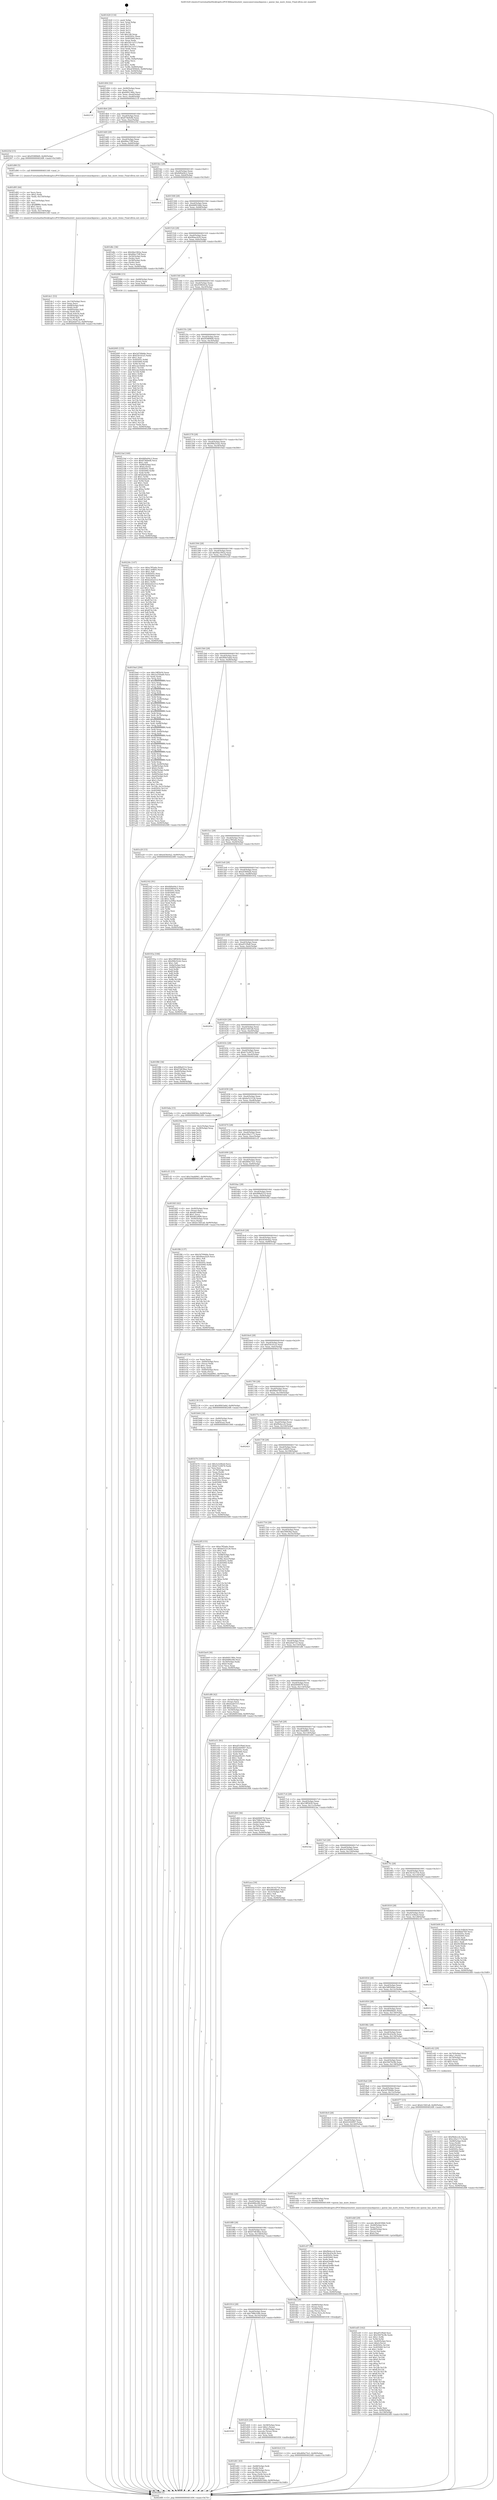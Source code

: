 digraph "0x401420" {
  label = "0x401420 (/mnt/c/Users/mathe/Desktop/tcc/POCII/binaries/extr_masscansrcsmackqueue.c_queue_has_more_items_Final-ollvm.out::main(0))"
  labelloc = "t"
  node[shape=record]

  Entry [label="",width=0.3,height=0.3,shape=circle,fillcolor=black,style=filled]
  "0x401494" [label="{
     0x401494 [32]\l
     | [instrs]\l
     &nbsp;&nbsp;0x401494 \<+6\>: mov -0x90(%rbp),%eax\l
     &nbsp;&nbsp;0x40149a \<+2\>: mov %eax,%ecx\l
     &nbsp;&nbsp;0x40149c \<+6\>: sub $0x8491380c,%ecx\l
     &nbsp;&nbsp;0x4014a2 \<+6\>: mov %eax,-0xa4(%rbp)\l
     &nbsp;&nbsp;0x4014a8 \<+6\>: mov %ecx,-0xa8(%rbp)\l
     &nbsp;&nbsp;0x4014ae \<+6\>: je 000000000040213f \<main+0xd1f\>\l
  }"]
  "0x40213f" [label="{
     0x40213f\l
  }", style=dashed]
  "0x4014b4" [label="{
     0x4014b4 [28]\l
     | [instrs]\l
     &nbsp;&nbsp;0x4014b4 \<+5\>: jmp 00000000004014b9 \<main+0x99\>\l
     &nbsp;&nbsp;0x4014b9 \<+6\>: mov -0xa4(%rbp),%eax\l
     &nbsp;&nbsp;0x4014bf \<+5\>: sub $0x874b9efb,%eax\l
     &nbsp;&nbsp;0x4014c4 \<+6\>: mov %eax,-0xac(%rbp)\l
     &nbsp;&nbsp;0x4014ca \<+6\>: je 000000000040225d \<main+0xe3d\>\l
  }"]
  Exit [label="",width=0.3,height=0.3,shape=circle,fillcolor=black,style=filled,peripheries=2]
  "0x40225d" [label="{
     0x40225d [15]\l
     | [instrs]\l
     &nbsp;&nbsp;0x40225d \<+10\>: movl $0x95989bf0,-0x90(%rbp)\l
     &nbsp;&nbsp;0x402267 \<+5\>: jmp 00000000004024f8 \<main+0x10d8\>\l
  }"]
  "0x4014d0" [label="{
     0x4014d0 [28]\l
     | [instrs]\l
     &nbsp;&nbsp;0x4014d0 \<+5\>: jmp 00000000004014d5 \<main+0xb5\>\l
     &nbsp;&nbsp;0x4014d5 \<+6\>: mov -0xa4(%rbp),%eax\l
     &nbsp;&nbsp;0x4014db \<+5\>: sub $0x89ec75ff,%eax\l
     &nbsp;&nbsp;0x4014e0 \<+6\>: mov %eax,-0xb0(%rbp)\l
     &nbsp;&nbsp;0x4014e6 \<+6\>: je 0000000000401d90 \<main+0x970\>\l
  }"]
  "0x402095" [label="{
     0x402095 [155]\l
     | [instrs]\l
     &nbsp;&nbsp;0x402095 \<+5\>: mov $0x5d709dde,%ecx\l
     &nbsp;&nbsp;0x40209a \<+5\>: mov $0xf34101a5,%edx\l
     &nbsp;&nbsp;0x40209f \<+3\>: mov $0x1,%sil\l
     &nbsp;&nbsp;0x4020a2 \<+8\>: mov 0x40505c,%r8d\l
     &nbsp;&nbsp;0x4020aa \<+8\>: mov 0x405060,%r9d\l
     &nbsp;&nbsp;0x4020b2 \<+3\>: mov %r8d,%r10d\l
     &nbsp;&nbsp;0x4020b5 \<+7\>: sub $0xcaa18a6d,%r10d\l
     &nbsp;&nbsp;0x4020bc \<+4\>: sub $0x1,%r10d\l
     &nbsp;&nbsp;0x4020c0 \<+7\>: add $0xcaa18a6d,%r10d\l
     &nbsp;&nbsp;0x4020c7 \<+4\>: imul %r10d,%r8d\l
     &nbsp;&nbsp;0x4020cb \<+4\>: and $0x1,%r8d\l
     &nbsp;&nbsp;0x4020cf \<+4\>: cmp $0x0,%r8d\l
     &nbsp;&nbsp;0x4020d3 \<+4\>: sete %r11b\l
     &nbsp;&nbsp;0x4020d7 \<+4\>: cmp $0xa,%r9d\l
     &nbsp;&nbsp;0x4020db \<+3\>: setl %bl\l
     &nbsp;&nbsp;0x4020de \<+3\>: mov %r11b,%r14b\l
     &nbsp;&nbsp;0x4020e1 \<+4\>: xor $0xff,%r14b\l
     &nbsp;&nbsp;0x4020e5 \<+3\>: mov %bl,%r15b\l
     &nbsp;&nbsp;0x4020e8 \<+4\>: xor $0xff,%r15b\l
     &nbsp;&nbsp;0x4020ec \<+4\>: xor $0x1,%sil\l
     &nbsp;&nbsp;0x4020f0 \<+3\>: mov %r14b,%r12b\l
     &nbsp;&nbsp;0x4020f3 \<+4\>: and $0xff,%r12b\l
     &nbsp;&nbsp;0x4020f7 \<+3\>: and %sil,%r11b\l
     &nbsp;&nbsp;0x4020fa \<+3\>: mov %r15b,%r13b\l
     &nbsp;&nbsp;0x4020fd \<+4\>: and $0xff,%r13b\l
     &nbsp;&nbsp;0x402101 \<+3\>: and %sil,%bl\l
     &nbsp;&nbsp;0x402104 \<+3\>: or %r11b,%r12b\l
     &nbsp;&nbsp;0x402107 \<+3\>: or %bl,%r13b\l
     &nbsp;&nbsp;0x40210a \<+3\>: xor %r13b,%r12b\l
     &nbsp;&nbsp;0x40210d \<+3\>: or %r15b,%r14b\l
     &nbsp;&nbsp;0x402110 \<+4\>: xor $0xff,%r14b\l
     &nbsp;&nbsp;0x402114 \<+4\>: or $0x1,%sil\l
     &nbsp;&nbsp;0x402118 \<+3\>: and %sil,%r14b\l
     &nbsp;&nbsp;0x40211b \<+3\>: or %r14b,%r12b\l
     &nbsp;&nbsp;0x40211e \<+4\>: test $0x1,%r12b\l
     &nbsp;&nbsp;0x402122 \<+3\>: cmovne %edx,%ecx\l
     &nbsp;&nbsp;0x402125 \<+6\>: mov %ecx,-0x90(%rbp)\l
     &nbsp;&nbsp;0x40212b \<+5\>: jmp 00000000004024f8 \<main+0x10d8\>\l
  }"]
  "0x401d90" [label="{
     0x401d90 [5]\l
     | [instrs]\l
     &nbsp;&nbsp;0x401d90 \<+5\>: call 0000000000401160 \<next_i\>\l
     | [calls]\l
     &nbsp;&nbsp;0x401160 \{1\} (/mnt/c/Users/mathe/Desktop/tcc/POCII/binaries/extr_masscansrcsmackqueue.c_queue_has_more_items_Final-ollvm.out::next_i)\l
  }"]
  "0x4014ec" [label="{
     0x4014ec [28]\l
     | [instrs]\l
     &nbsp;&nbsp;0x4014ec \<+5\>: jmp 00000000004014f1 \<main+0xd1\>\l
     &nbsp;&nbsp;0x4014f1 \<+6\>: mov -0xa4(%rbp),%eax\l
     &nbsp;&nbsp;0x4014f7 \<+5\>: sub $0x8d0a04c2,%eax\l
     &nbsp;&nbsp;0x4014fc \<+6\>: mov %eax,-0xb4(%rbp)\l
     &nbsp;&nbsp;0x401502 \<+6\>: je 00000000004024c4 \<main+0x10a4\>\l
  }"]
  "0x401fc4" [label="{
     0x401fc4 [15]\l
     | [instrs]\l
     &nbsp;&nbsp;0x401fc4 \<+10\>: movl $0xd69a75e1,-0x90(%rbp)\l
     &nbsp;&nbsp;0x401fce \<+5\>: jmp 00000000004024f8 \<main+0x10d8\>\l
  }"]
  "0x4024c4" [label="{
     0x4024c4\l
  }", style=dashed]
  "0x401508" [label="{
     0x401508 [28]\l
     | [instrs]\l
     &nbsp;&nbsp;0x401508 \<+5\>: jmp 000000000040150d \<main+0xed\>\l
     &nbsp;&nbsp;0x40150d \<+6\>: mov -0xa4(%rbp),%eax\l
     &nbsp;&nbsp;0x401513 \<+5\>: sub $0x8df41bbb,%eax\l
     &nbsp;&nbsp;0x401518 \<+6\>: mov %eax,-0xb8(%rbp)\l
     &nbsp;&nbsp;0x40151e \<+6\>: je 0000000000401d6c \<main+0x94c\>\l
  }"]
  "0x401ed5" [label="{
     0x401ed5 [162]\l
     | [instrs]\l
     &nbsp;&nbsp;0x401ed5 \<+5\>: mov $0xaf51f9a8,%esi\l
     &nbsp;&nbsp;0x401eda \<+5\>: mov $0x59d76c9b,%edx\l
     &nbsp;&nbsp;0x401edf \<+3\>: mov $0x1,%r8b\l
     &nbsp;&nbsp;0x401ee2 \<+3\>: xor %r9d,%r9d\l
     &nbsp;&nbsp;0x401ee5 \<+4\>: mov -0x40(%rbp),%rcx\l
     &nbsp;&nbsp;0x401ee9 \<+6\>: movl $0x0,(%rcx)\l
     &nbsp;&nbsp;0x401eef \<+8\>: mov 0x40505c,%r10d\l
     &nbsp;&nbsp;0x401ef7 \<+8\>: mov 0x405060,%r11d\l
     &nbsp;&nbsp;0x401eff \<+4\>: sub $0x1,%r9d\l
     &nbsp;&nbsp;0x401f03 \<+3\>: mov %r10d,%ebx\l
     &nbsp;&nbsp;0x401f06 \<+3\>: add %r9d,%ebx\l
     &nbsp;&nbsp;0x401f09 \<+4\>: imul %ebx,%r10d\l
     &nbsp;&nbsp;0x401f0d \<+4\>: and $0x1,%r10d\l
     &nbsp;&nbsp;0x401f11 \<+4\>: cmp $0x0,%r10d\l
     &nbsp;&nbsp;0x401f15 \<+4\>: sete %r14b\l
     &nbsp;&nbsp;0x401f19 \<+4\>: cmp $0xa,%r11d\l
     &nbsp;&nbsp;0x401f1d \<+4\>: setl %r15b\l
     &nbsp;&nbsp;0x401f21 \<+3\>: mov %r14b,%r12b\l
     &nbsp;&nbsp;0x401f24 \<+4\>: xor $0xff,%r12b\l
     &nbsp;&nbsp;0x401f28 \<+3\>: mov %r15b,%r13b\l
     &nbsp;&nbsp;0x401f2b \<+4\>: xor $0xff,%r13b\l
     &nbsp;&nbsp;0x401f2f \<+4\>: xor $0x0,%r8b\l
     &nbsp;&nbsp;0x401f33 \<+3\>: mov %r12b,%cl\l
     &nbsp;&nbsp;0x401f36 \<+3\>: and $0x0,%cl\l
     &nbsp;&nbsp;0x401f39 \<+3\>: and %r8b,%r14b\l
     &nbsp;&nbsp;0x401f3c \<+3\>: mov %r13b,%dil\l
     &nbsp;&nbsp;0x401f3f \<+4\>: and $0x0,%dil\l
     &nbsp;&nbsp;0x401f43 \<+3\>: and %r8b,%r15b\l
     &nbsp;&nbsp;0x401f46 \<+3\>: or %r14b,%cl\l
     &nbsp;&nbsp;0x401f49 \<+3\>: or %r15b,%dil\l
     &nbsp;&nbsp;0x401f4c \<+3\>: xor %dil,%cl\l
     &nbsp;&nbsp;0x401f4f \<+3\>: or %r13b,%r12b\l
     &nbsp;&nbsp;0x401f52 \<+4\>: xor $0xff,%r12b\l
     &nbsp;&nbsp;0x401f56 \<+4\>: or $0x0,%r8b\l
     &nbsp;&nbsp;0x401f5a \<+3\>: and %r8b,%r12b\l
     &nbsp;&nbsp;0x401f5d \<+3\>: or %r12b,%cl\l
     &nbsp;&nbsp;0x401f60 \<+3\>: test $0x1,%cl\l
     &nbsp;&nbsp;0x401f63 \<+3\>: cmovne %edx,%esi\l
     &nbsp;&nbsp;0x401f66 \<+6\>: mov %esi,-0x90(%rbp)\l
     &nbsp;&nbsp;0x401f6c \<+6\>: mov %eax,-0x158(%rbp)\l
     &nbsp;&nbsp;0x401f72 \<+5\>: jmp 00000000004024f8 \<main+0x10d8\>\l
  }"]
  "0x401d6c" [label="{
     0x401d6c [36]\l
     | [instrs]\l
     &nbsp;&nbsp;0x401d6c \<+5\>: mov $0x9da1902a,%eax\l
     &nbsp;&nbsp;0x401d71 \<+5\>: mov $0x89ec75ff,%ecx\l
     &nbsp;&nbsp;0x401d76 \<+4\>: mov -0x50(%rbp),%rdx\l
     &nbsp;&nbsp;0x401d7a \<+2\>: mov (%rdx),%esi\l
     &nbsp;&nbsp;0x401d7c \<+4\>: mov -0x58(%rbp),%rdx\l
     &nbsp;&nbsp;0x401d80 \<+2\>: cmp (%rdx),%esi\l
     &nbsp;&nbsp;0x401d82 \<+3\>: cmovl %ecx,%eax\l
     &nbsp;&nbsp;0x401d85 \<+6\>: mov %eax,-0x90(%rbp)\l
     &nbsp;&nbsp;0x401d8b \<+5\>: jmp 00000000004024f8 \<main+0x10d8\>\l
  }"]
  "0x401524" [label="{
     0x401524 [28]\l
     | [instrs]\l
     &nbsp;&nbsp;0x401524 \<+5\>: jmp 0000000000401529 \<main+0x109\>\l
     &nbsp;&nbsp;0x401529 \<+6\>: mov -0xa4(%rbp),%eax\l
     &nbsp;&nbsp;0x40152f \<+5\>: sub $0x90aecb29,%eax\l
     &nbsp;&nbsp;0x401534 \<+6\>: mov %eax,-0xbc(%rbp)\l
     &nbsp;&nbsp;0x40153a \<+6\>: je 0000000000402086 \<main+0xc66\>\l
  }"]
  "0x401eb8" [label="{
     0x401eb8 [29]\l
     | [instrs]\l
     &nbsp;&nbsp;0x401eb8 \<+10\>: movabs $0x4030b6,%rdi\l
     &nbsp;&nbsp;0x401ec2 \<+4\>: mov -0x48(%rbp),%rcx\l
     &nbsp;&nbsp;0x401ec6 \<+2\>: mov %eax,(%rcx)\l
     &nbsp;&nbsp;0x401ec8 \<+4\>: mov -0x48(%rbp),%rcx\l
     &nbsp;&nbsp;0x401ecc \<+2\>: mov (%rcx),%esi\l
     &nbsp;&nbsp;0x401ece \<+2\>: mov $0x0,%al\l
     &nbsp;&nbsp;0x401ed0 \<+5\>: call 0000000000401040 \<printf@plt\>\l
     | [calls]\l
     &nbsp;&nbsp;0x401040 \{1\} (unknown)\l
  }"]
  "0x402086" [label="{
     0x402086 [15]\l
     | [instrs]\l
     &nbsp;&nbsp;0x402086 \<+4\>: mov -0x68(%rbp),%rax\l
     &nbsp;&nbsp;0x40208a \<+3\>: mov (%rax),%rax\l
     &nbsp;&nbsp;0x40208d \<+3\>: mov %rax,%rdi\l
     &nbsp;&nbsp;0x402090 \<+5\>: call 0000000000401030 \<free@plt\>\l
     | [calls]\l
     &nbsp;&nbsp;0x401030 \{1\} (unknown)\l
  }"]
  "0x401540" [label="{
     0x401540 [28]\l
     | [instrs]\l
     &nbsp;&nbsp;0x401540 \<+5\>: jmp 0000000000401545 \<main+0x125\>\l
     &nbsp;&nbsp;0x401545 \<+6\>: mov -0xa4(%rbp),%eax\l
     &nbsp;&nbsp;0x40154b \<+5\>: sub $0x9396443a,%eax\l
     &nbsp;&nbsp;0x401550 \<+6\>: mov %eax,-0xc0(%rbp)\l
     &nbsp;&nbsp;0x401556 \<+6\>: je 00000000004021bd \<main+0xd9d\>\l
  }"]
  "0x401dc1" [label="{
     0x401dc1 [53]\l
     | [instrs]\l
     &nbsp;&nbsp;0x401dc1 \<+6\>: mov -0x154(%rbp),%ecx\l
     &nbsp;&nbsp;0x401dc7 \<+3\>: imul %eax,%ecx\l
     &nbsp;&nbsp;0x401dca \<+4\>: mov -0x68(%rbp),%rdi\l
     &nbsp;&nbsp;0x401dce \<+3\>: mov (%rdi),%rdi\l
     &nbsp;&nbsp;0x401dd1 \<+4\>: mov -0x60(%rbp),%r8\l
     &nbsp;&nbsp;0x401dd5 \<+3\>: movslq (%r8),%r8\l
     &nbsp;&nbsp;0x401dd8 \<+4\>: mov (%rdi,%r8,8),%rdi\l
     &nbsp;&nbsp;0x401ddc \<+4\>: mov -0x50(%rbp),%r8\l
     &nbsp;&nbsp;0x401de0 \<+3\>: movslq (%r8),%r8\l
     &nbsp;&nbsp;0x401de3 \<+4\>: mov %ecx,(%rdi,%r8,4)\l
     &nbsp;&nbsp;0x401de7 \<+10\>: movl $0xa0a0722,-0x90(%rbp)\l
     &nbsp;&nbsp;0x401df1 \<+5\>: jmp 00000000004024f8 \<main+0x10d8\>\l
  }"]
  "0x4021bd" [label="{
     0x4021bd [160]\l
     | [instrs]\l
     &nbsp;&nbsp;0x4021bd \<+5\>: mov $0x8d0a04c2,%eax\l
     &nbsp;&nbsp;0x4021c2 \<+5\>: mov $0x874b9efb,%ecx\l
     &nbsp;&nbsp;0x4021c7 \<+2\>: mov $0x1,%dl\l
     &nbsp;&nbsp;0x4021c9 \<+7\>: mov -0x88(%rbp),%rsi\l
     &nbsp;&nbsp;0x4021d0 \<+6\>: movl $0x0,(%rsi)\l
     &nbsp;&nbsp;0x4021d6 \<+7\>: mov 0x40505c,%edi\l
     &nbsp;&nbsp;0x4021dd \<+8\>: mov 0x405060,%r8d\l
     &nbsp;&nbsp;0x4021e5 \<+3\>: mov %edi,%r9d\l
     &nbsp;&nbsp;0x4021e8 \<+7\>: add $0xfa4dac94,%r9d\l
     &nbsp;&nbsp;0x4021ef \<+4\>: sub $0x1,%r9d\l
     &nbsp;&nbsp;0x4021f3 \<+7\>: sub $0xfa4dac94,%r9d\l
     &nbsp;&nbsp;0x4021fa \<+4\>: imul %r9d,%edi\l
     &nbsp;&nbsp;0x4021fe \<+3\>: and $0x1,%edi\l
     &nbsp;&nbsp;0x402201 \<+3\>: cmp $0x0,%edi\l
     &nbsp;&nbsp;0x402204 \<+4\>: sete %r10b\l
     &nbsp;&nbsp;0x402208 \<+4\>: cmp $0xa,%r8d\l
     &nbsp;&nbsp;0x40220c \<+4\>: setl %r11b\l
     &nbsp;&nbsp;0x402210 \<+3\>: mov %r10b,%bl\l
     &nbsp;&nbsp;0x402213 \<+3\>: xor $0xff,%bl\l
     &nbsp;&nbsp;0x402216 \<+3\>: mov %r11b,%r14b\l
     &nbsp;&nbsp;0x402219 \<+4\>: xor $0xff,%r14b\l
     &nbsp;&nbsp;0x40221d \<+3\>: xor $0x1,%dl\l
     &nbsp;&nbsp;0x402220 \<+3\>: mov %bl,%r15b\l
     &nbsp;&nbsp;0x402223 \<+4\>: and $0xff,%r15b\l
     &nbsp;&nbsp;0x402227 \<+3\>: and %dl,%r10b\l
     &nbsp;&nbsp;0x40222a \<+3\>: mov %r14b,%r12b\l
     &nbsp;&nbsp;0x40222d \<+4\>: and $0xff,%r12b\l
     &nbsp;&nbsp;0x402231 \<+3\>: and %dl,%r11b\l
     &nbsp;&nbsp;0x402234 \<+3\>: or %r10b,%r15b\l
     &nbsp;&nbsp;0x402237 \<+3\>: or %r11b,%r12b\l
     &nbsp;&nbsp;0x40223a \<+3\>: xor %r12b,%r15b\l
     &nbsp;&nbsp;0x40223d \<+3\>: or %r14b,%bl\l
     &nbsp;&nbsp;0x402240 \<+3\>: xor $0xff,%bl\l
     &nbsp;&nbsp;0x402243 \<+3\>: or $0x1,%dl\l
     &nbsp;&nbsp;0x402246 \<+2\>: and %dl,%bl\l
     &nbsp;&nbsp;0x402248 \<+3\>: or %bl,%r15b\l
     &nbsp;&nbsp;0x40224b \<+4\>: test $0x1,%r15b\l
     &nbsp;&nbsp;0x40224f \<+3\>: cmovne %ecx,%eax\l
     &nbsp;&nbsp;0x402252 \<+6\>: mov %eax,-0x90(%rbp)\l
     &nbsp;&nbsp;0x402258 \<+5\>: jmp 00000000004024f8 \<main+0x10d8\>\l
  }"]
  "0x40155c" [label="{
     0x40155c [28]\l
     | [instrs]\l
     &nbsp;&nbsp;0x40155c \<+5\>: jmp 0000000000401561 \<main+0x141\>\l
     &nbsp;&nbsp;0x401561 \<+6\>: mov -0xa4(%rbp),%eax\l
     &nbsp;&nbsp;0x401567 \<+5\>: sub $0x95989bf0,%eax\l
     &nbsp;&nbsp;0x40156c \<+6\>: mov %eax,-0xc4(%rbp)\l
     &nbsp;&nbsp;0x401572 \<+6\>: je 000000000040226c \<main+0xe4c\>\l
  }"]
  "0x401d95" [label="{
     0x401d95 [44]\l
     | [instrs]\l
     &nbsp;&nbsp;0x401d95 \<+2\>: xor %ecx,%ecx\l
     &nbsp;&nbsp;0x401d97 \<+5\>: mov $0x2,%edx\l
     &nbsp;&nbsp;0x401d9c \<+6\>: mov %edx,-0x150(%rbp)\l
     &nbsp;&nbsp;0x401da2 \<+1\>: cltd\l
     &nbsp;&nbsp;0x401da3 \<+6\>: mov -0x150(%rbp),%esi\l
     &nbsp;&nbsp;0x401da9 \<+2\>: idiv %esi\l
     &nbsp;&nbsp;0x401dab \<+6\>: imul $0xfffffffe,%edx,%edx\l
     &nbsp;&nbsp;0x401db1 \<+3\>: sub $0x1,%ecx\l
     &nbsp;&nbsp;0x401db4 \<+2\>: sub %ecx,%edx\l
     &nbsp;&nbsp;0x401db6 \<+6\>: mov %edx,-0x154(%rbp)\l
     &nbsp;&nbsp;0x401dbc \<+5\>: call 0000000000401160 \<next_i\>\l
     | [calls]\l
     &nbsp;&nbsp;0x401160 \{1\} (/mnt/c/Users/mathe/Desktop/tcc/POCII/binaries/extr_masscansrcsmackqueue.c_queue_has_more_items_Final-ollvm.out::next_i)\l
  }"]
  "0x40226c" [label="{
     0x40226c [147]\l
     | [instrs]\l
     &nbsp;&nbsp;0x40226c \<+5\>: mov $0xa7ff3a6e,%eax\l
     &nbsp;&nbsp;0x402271 \<+5\>: mov $0x13ef693,%ecx\l
     &nbsp;&nbsp;0x402276 \<+2\>: mov $0x1,%dl\l
     &nbsp;&nbsp;0x402278 \<+7\>: mov 0x40505c,%esi\l
     &nbsp;&nbsp;0x40227f \<+7\>: mov 0x405060,%edi\l
     &nbsp;&nbsp;0x402286 \<+3\>: mov %esi,%r8d\l
     &nbsp;&nbsp;0x402289 \<+7\>: sub $0xb2d2a512,%r8d\l
     &nbsp;&nbsp;0x402290 \<+4\>: sub $0x1,%r8d\l
     &nbsp;&nbsp;0x402294 \<+7\>: add $0xb2d2a512,%r8d\l
     &nbsp;&nbsp;0x40229b \<+4\>: imul %r8d,%esi\l
     &nbsp;&nbsp;0x40229f \<+3\>: and $0x1,%esi\l
     &nbsp;&nbsp;0x4022a2 \<+3\>: cmp $0x0,%esi\l
     &nbsp;&nbsp;0x4022a5 \<+4\>: sete %r9b\l
     &nbsp;&nbsp;0x4022a9 \<+3\>: cmp $0xa,%edi\l
     &nbsp;&nbsp;0x4022ac \<+4\>: setl %r10b\l
     &nbsp;&nbsp;0x4022b0 \<+3\>: mov %r9b,%r11b\l
     &nbsp;&nbsp;0x4022b3 \<+4\>: xor $0xff,%r11b\l
     &nbsp;&nbsp;0x4022b7 \<+3\>: mov %r10b,%bl\l
     &nbsp;&nbsp;0x4022ba \<+3\>: xor $0xff,%bl\l
     &nbsp;&nbsp;0x4022bd \<+3\>: xor $0x1,%dl\l
     &nbsp;&nbsp;0x4022c0 \<+3\>: mov %r11b,%r14b\l
     &nbsp;&nbsp;0x4022c3 \<+4\>: and $0xff,%r14b\l
     &nbsp;&nbsp;0x4022c7 \<+3\>: and %dl,%r9b\l
     &nbsp;&nbsp;0x4022ca \<+3\>: mov %bl,%r15b\l
     &nbsp;&nbsp;0x4022cd \<+4\>: and $0xff,%r15b\l
     &nbsp;&nbsp;0x4022d1 \<+3\>: and %dl,%r10b\l
     &nbsp;&nbsp;0x4022d4 \<+3\>: or %r9b,%r14b\l
     &nbsp;&nbsp;0x4022d7 \<+3\>: or %r10b,%r15b\l
     &nbsp;&nbsp;0x4022da \<+3\>: xor %r15b,%r14b\l
     &nbsp;&nbsp;0x4022dd \<+3\>: or %bl,%r11b\l
     &nbsp;&nbsp;0x4022e0 \<+4\>: xor $0xff,%r11b\l
     &nbsp;&nbsp;0x4022e4 \<+3\>: or $0x1,%dl\l
     &nbsp;&nbsp;0x4022e7 \<+3\>: and %dl,%r11b\l
     &nbsp;&nbsp;0x4022ea \<+3\>: or %r11b,%r14b\l
     &nbsp;&nbsp;0x4022ed \<+4\>: test $0x1,%r14b\l
     &nbsp;&nbsp;0x4022f1 \<+3\>: cmovne %ecx,%eax\l
     &nbsp;&nbsp;0x4022f4 \<+6\>: mov %eax,-0x90(%rbp)\l
     &nbsp;&nbsp;0x4022fa \<+5\>: jmp 00000000004024f8 \<main+0x10d8\>\l
  }"]
  "0x401578" [label="{
     0x401578 [28]\l
     | [instrs]\l
     &nbsp;&nbsp;0x401578 \<+5\>: jmp 000000000040157d \<main+0x15d\>\l
     &nbsp;&nbsp;0x40157d \<+6\>: mov -0xa4(%rbp),%eax\l
     &nbsp;&nbsp;0x401583 \<+5\>: sub $0x99b25cb2,%eax\l
     &nbsp;&nbsp;0x401588 \<+6\>: mov %eax,-0xc8(%rbp)\l
     &nbsp;&nbsp;0x40158e \<+6\>: je 00000000004019a4 \<main+0x584\>\l
  }"]
  "0x401d41" [label="{
     0x401d41 [43]\l
     | [instrs]\l
     &nbsp;&nbsp;0x401d41 \<+4\>: mov -0x68(%rbp),%rdi\l
     &nbsp;&nbsp;0x401d45 \<+3\>: mov (%rdi),%rdi\l
     &nbsp;&nbsp;0x401d48 \<+4\>: mov -0x60(%rbp),%rcx\l
     &nbsp;&nbsp;0x401d4c \<+3\>: movslq (%rcx),%rcx\l
     &nbsp;&nbsp;0x401d4f \<+4\>: mov %rax,(%rdi,%rcx,8)\l
     &nbsp;&nbsp;0x401d53 \<+4\>: mov -0x50(%rbp),%rax\l
     &nbsp;&nbsp;0x401d57 \<+6\>: movl $0x0,(%rax)\l
     &nbsp;&nbsp;0x401d5d \<+10\>: movl $0x8df41bbb,-0x90(%rbp)\l
     &nbsp;&nbsp;0x401d67 \<+5\>: jmp 00000000004024f8 \<main+0x10d8\>\l
  }"]
  "0x4019a4" [label="{
     0x4019a4 [294]\l
     | [instrs]\l
     &nbsp;&nbsp;0x4019a4 \<+5\>: mov $0x19ff3b50,%eax\l
     &nbsp;&nbsp;0x4019a9 \<+5\>: mov $0x2e250ad0,%ecx\l
     &nbsp;&nbsp;0x4019ae \<+2\>: xor %edx,%edx\l
     &nbsp;&nbsp;0x4019b0 \<+3\>: mov %rsp,%rsi\l
     &nbsp;&nbsp;0x4019b3 \<+4\>: add $0xfffffffffffffff0,%rsi\l
     &nbsp;&nbsp;0x4019b7 \<+3\>: mov %rsi,%rsp\l
     &nbsp;&nbsp;0x4019ba \<+7\>: mov %rsi,-0x88(%rbp)\l
     &nbsp;&nbsp;0x4019c1 \<+3\>: mov %rsp,%rsi\l
     &nbsp;&nbsp;0x4019c4 \<+4\>: add $0xfffffffffffffff0,%rsi\l
     &nbsp;&nbsp;0x4019c8 \<+3\>: mov %rsi,%rsp\l
     &nbsp;&nbsp;0x4019cb \<+3\>: mov %rsp,%rdi\l
     &nbsp;&nbsp;0x4019ce \<+4\>: add $0xfffffffffffffff0,%rdi\l
     &nbsp;&nbsp;0x4019d2 \<+3\>: mov %rdi,%rsp\l
     &nbsp;&nbsp;0x4019d5 \<+4\>: mov %rdi,-0x80(%rbp)\l
     &nbsp;&nbsp;0x4019d9 \<+3\>: mov %rsp,%rdi\l
     &nbsp;&nbsp;0x4019dc \<+4\>: add $0xfffffffffffffff0,%rdi\l
     &nbsp;&nbsp;0x4019e0 \<+3\>: mov %rdi,%rsp\l
     &nbsp;&nbsp;0x4019e3 \<+4\>: mov %rdi,-0x78(%rbp)\l
     &nbsp;&nbsp;0x4019e7 \<+3\>: mov %rsp,%rdi\l
     &nbsp;&nbsp;0x4019ea \<+4\>: add $0xfffffffffffffff0,%rdi\l
     &nbsp;&nbsp;0x4019ee \<+3\>: mov %rdi,%rsp\l
     &nbsp;&nbsp;0x4019f1 \<+4\>: mov %rdi,-0x70(%rbp)\l
     &nbsp;&nbsp;0x4019f5 \<+3\>: mov %rsp,%rdi\l
     &nbsp;&nbsp;0x4019f8 \<+4\>: add $0xfffffffffffffff0,%rdi\l
     &nbsp;&nbsp;0x4019fc \<+3\>: mov %rdi,%rsp\l
     &nbsp;&nbsp;0x4019ff \<+4\>: mov %rdi,-0x68(%rbp)\l
     &nbsp;&nbsp;0x401a03 \<+3\>: mov %rsp,%rdi\l
     &nbsp;&nbsp;0x401a06 \<+4\>: add $0xfffffffffffffff0,%rdi\l
     &nbsp;&nbsp;0x401a0a \<+3\>: mov %rdi,%rsp\l
     &nbsp;&nbsp;0x401a0d \<+4\>: mov %rdi,-0x60(%rbp)\l
     &nbsp;&nbsp;0x401a11 \<+3\>: mov %rsp,%rdi\l
     &nbsp;&nbsp;0x401a14 \<+4\>: add $0xfffffffffffffff0,%rdi\l
     &nbsp;&nbsp;0x401a18 \<+3\>: mov %rdi,%rsp\l
     &nbsp;&nbsp;0x401a1b \<+4\>: mov %rdi,-0x58(%rbp)\l
     &nbsp;&nbsp;0x401a1f \<+3\>: mov %rsp,%rdi\l
     &nbsp;&nbsp;0x401a22 \<+4\>: add $0xfffffffffffffff0,%rdi\l
     &nbsp;&nbsp;0x401a26 \<+3\>: mov %rdi,%rsp\l
     &nbsp;&nbsp;0x401a29 \<+4\>: mov %rdi,-0x50(%rbp)\l
     &nbsp;&nbsp;0x401a2d \<+3\>: mov %rsp,%rdi\l
     &nbsp;&nbsp;0x401a30 \<+4\>: add $0xfffffffffffffff0,%rdi\l
     &nbsp;&nbsp;0x401a34 \<+3\>: mov %rdi,%rsp\l
     &nbsp;&nbsp;0x401a37 \<+4\>: mov %rdi,-0x48(%rbp)\l
     &nbsp;&nbsp;0x401a3b \<+3\>: mov %rsp,%rdi\l
     &nbsp;&nbsp;0x401a3e \<+4\>: add $0xfffffffffffffff0,%rdi\l
     &nbsp;&nbsp;0x401a42 \<+3\>: mov %rdi,%rsp\l
     &nbsp;&nbsp;0x401a45 \<+4\>: mov %rdi,-0x40(%rbp)\l
     &nbsp;&nbsp;0x401a49 \<+7\>: mov -0x88(%rbp),%rdi\l
     &nbsp;&nbsp;0x401a50 \<+6\>: movl $0x0,(%rdi)\l
     &nbsp;&nbsp;0x401a56 \<+7\>: mov -0x94(%rbp),%r8d\l
     &nbsp;&nbsp;0x401a5d \<+3\>: mov %r8d,(%rsi)\l
     &nbsp;&nbsp;0x401a60 \<+4\>: mov -0x80(%rbp),%rdi\l
     &nbsp;&nbsp;0x401a64 \<+7\>: mov -0xa0(%rbp),%r9\l
     &nbsp;&nbsp;0x401a6b \<+3\>: mov %r9,(%rdi)\l
     &nbsp;&nbsp;0x401a6e \<+3\>: cmpl $0x2,(%rsi)\l
     &nbsp;&nbsp;0x401a71 \<+4\>: setne %r10b\l
     &nbsp;&nbsp;0x401a75 \<+4\>: and $0x1,%r10b\l
     &nbsp;&nbsp;0x401a79 \<+4\>: mov %r10b,-0x31(%rbp)\l
     &nbsp;&nbsp;0x401a7d \<+8\>: mov 0x40505c,%r11d\l
     &nbsp;&nbsp;0x401a85 \<+7\>: mov 0x405060,%ebx\l
     &nbsp;&nbsp;0x401a8c \<+3\>: sub $0x1,%edx\l
     &nbsp;&nbsp;0x401a8f \<+3\>: mov %r11d,%r14d\l
     &nbsp;&nbsp;0x401a92 \<+3\>: add %edx,%r14d\l
     &nbsp;&nbsp;0x401a95 \<+4\>: imul %r14d,%r11d\l
     &nbsp;&nbsp;0x401a99 \<+4\>: and $0x1,%r11d\l
     &nbsp;&nbsp;0x401a9d \<+4\>: cmp $0x0,%r11d\l
     &nbsp;&nbsp;0x401aa1 \<+4\>: sete %r10b\l
     &nbsp;&nbsp;0x401aa5 \<+3\>: cmp $0xa,%ebx\l
     &nbsp;&nbsp;0x401aa8 \<+4\>: setl %r15b\l
     &nbsp;&nbsp;0x401aac \<+3\>: mov %r10b,%r12b\l
     &nbsp;&nbsp;0x401aaf \<+3\>: and %r15b,%r12b\l
     &nbsp;&nbsp;0x401ab2 \<+3\>: xor %r15b,%r10b\l
     &nbsp;&nbsp;0x401ab5 \<+3\>: or %r10b,%r12b\l
     &nbsp;&nbsp;0x401ab8 \<+4\>: test $0x1,%r12b\l
     &nbsp;&nbsp;0x401abc \<+3\>: cmovne %ecx,%eax\l
     &nbsp;&nbsp;0x401abf \<+6\>: mov %eax,-0x90(%rbp)\l
     &nbsp;&nbsp;0x401ac5 \<+5\>: jmp 00000000004024f8 \<main+0x10d8\>\l
  }"]
  "0x401594" [label="{
     0x401594 [28]\l
     | [instrs]\l
     &nbsp;&nbsp;0x401594 \<+5\>: jmp 0000000000401599 \<main+0x179\>\l
     &nbsp;&nbsp;0x401599 \<+6\>: mov -0xa4(%rbp),%eax\l
     &nbsp;&nbsp;0x40159f \<+5\>: sub $0x9da1902a,%eax\l
     &nbsp;&nbsp;0x4015a4 \<+6\>: mov %eax,-0xcc(%rbp)\l
     &nbsp;&nbsp;0x4015aa \<+6\>: je 0000000000401e20 \<main+0xa00\>\l
  }"]
  "0x401930" [label="{
     0x401930\l
  }", style=dashed]
  "0x401e20" [label="{
     0x401e20 [15]\l
     | [instrs]\l
     &nbsp;&nbsp;0x401e20 \<+10\>: movl $0xeb56e0a2,-0x90(%rbp)\l
     &nbsp;&nbsp;0x401e2a \<+5\>: jmp 00000000004024f8 \<main+0x10d8\>\l
  }"]
  "0x4015b0" [label="{
     0x4015b0 [28]\l
     | [instrs]\l
     &nbsp;&nbsp;0x4015b0 \<+5\>: jmp 00000000004015b5 \<main+0x195\>\l
     &nbsp;&nbsp;0x4015b5 \<+6\>: mov -0xa4(%rbp),%eax\l
     &nbsp;&nbsp;0x4015bb \<+5\>: sub $0x9f403a6d,%eax\l
     &nbsp;&nbsp;0x4015c0 \<+6\>: mov %eax,-0xd0(%rbp)\l
     &nbsp;&nbsp;0x4015c6 \<+6\>: je 0000000000402162 \<main+0xd42\>\l
  }"]
  "0x401d24" [label="{
     0x401d24 [29]\l
     | [instrs]\l
     &nbsp;&nbsp;0x401d24 \<+4\>: mov -0x58(%rbp),%rax\l
     &nbsp;&nbsp;0x401d28 \<+6\>: movl $0x1,(%rax)\l
     &nbsp;&nbsp;0x401d2e \<+4\>: mov -0x58(%rbp),%rax\l
     &nbsp;&nbsp;0x401d32 \<+3\>: movslq (%rax),%rax\l
     &nbsp;&nbsp;0x401d35 \<+4\>: shl $0x2,%rax\l
     &nbsp;&nbsp;0x401d39 \<+3\>: mov %rax,%rdi\l
     &nbsp;&nbsp;0x401d3c \<+5\>: call 0000000000401050 \<malloc@plt\>\l
     | [calls]\l
     &nbsp;&nbsp;0x401050 \{1\} (unknown)\l
  }"]
  "0x402162" [label="{
     0x402162 [91]\l
     | [instrs]\l
     &nbsp;&nbsp;0x402162 \<+5\>: mov $0x8d0a04c2,%eax\l
     &nbsp;&nbsp;0x402167 \<+5\>: mov $0x9396443a,%ecx\l
     &nbsp;&nbsp;0x40216c \<+7\>: mov 0x40505c,%edx\l
     &nbsp;&nbsp;0x402173 \<+7\>: mov 0x405060,%esi\l
     &nbsp;&nbsp;0x40217a \<+2\>: mov %edx,%edi\l
     &nbsp;&nbsp;0x40217c \<+6\>: sub $0x7a20fba,%edi\l
     &nbsp;&nbsp;0x402182 \<+3\>: sub $0x1,%edi\l
     &nbsp;&nbsp;0x402185 \<+6\>: add $0x7a20fba,%edi\l
     &nbsp;&nbsp;0x40218b \<+3\>: imul %edi,%edx\l
     &nbsp;&nbsp;0x40218e \<+3\>: and $0x1,%edx\l
     &nbsp;&nbsp;0x402191 \<+3\>: cmp $0x0,%edx\l
     &nbsp;&nbsp;0x402194 \<+4\>: sete %r8b\l
     &nbsp;&nbsp;0x402198 \<+3\>: cmp $0xa,%esi\l
     &nbsp;&nbsp;0x40219b \<+4\>: setl %r9b\l
     &nbsp;&nbsp;0x40219f \<+3\>: mov %r8b,%r10b\l
     &nbsp;&nbsp;0x4021a2 \<+3\>: and %r9b,%r10b\l
     &nbsp;&nbsp;0x4021a5 \<+3\>: xor %r9b,%r8b\l
     &nbsp;&nbsp;0x4021a8 \<+3\>: or %r8b,%r10b\l
     &nbsp;&nbsp;0x4021ab \<+4\>: test $0x1,%r10b\l
     &nbsp;&nbsp;0x4021af \<+3\>: cmovne %ecx,%eax\l
     &nbsp;&nbsp;0x4021b2 \<+6\>: mov %eax,-0x90(%rbp)\l
     &nbsp;&nbsp;0x4021b8 \<+5\>: jmp 00000000004024f8 \<main+0x10d8\>\l
  }"]
  "0x4015cc" [label="{
     0x4015cc [28]\l
     | [instrs]\l
     &nbsp;&nbsp;0x4015cc \<+5\>: jmp 00000000004015d1 \<main+0x1b1\>\l
     &nbsp;&nbsp;0x4015d1 \<+6\>: mov -0xa4(%rbp),%eax\l
     &nbsp;&nbsp;0x4015d7 \<+5\>: sub $0xa7ff3a6e,%eax\l
     &nbsp;&nbsp;0x4015dc \<+6\>: mov %eax,-0xd4(%rbp)\l
     &nbsp;&nbsp;0x4015e2 \<+6\>: je 00000000004024e0 \<main+0x10c0\>\l
  }"]
  "0x401914" [label="{
     0x401914 [28]\l
     | [instrs]\l
     &nbsp;&nbsp;0x401914 \<+5\>: jmp 0000000000401919 \<main+0x4f9\>\l
     &nbsp;&nbsp;0x401919 \<+6\>: mov -0xa4(%rbp),%eax\l
     &nbsp;&nbsp;0x40191f \<+5\>: sub $0x798b104b,%eax\l
     &nbsp;&nbsp;0x401924 \<+6\>: mov %eax,-0x14c(%rbp)\l
     &nbsp;&nbsp;0x40192a \<+6\>: je 0000000000401d24 \<main+0x904\>\l
  }"]
  "0x4024e0" [label="{
     0x4024e0\l
  }", style=dashed]
  "0x4015e8" [label="{
     0x4015e8 [28]\l
     | [instrs]\l
     &nbsp;&nbsp;0x4015e8 \<+5\>: jmp 00000000004015ed \<main+0x1cd\>\l
     &nbsp;&nbsp;0x4015ed \<+6\>: mov -0xa4(%rbp),%eax\l
     &nbsp;&nbsp;0x4015f3 \<+5\>: sub $0xaf369d2b,%eax\l
     &nbsp;&nbsp;0x4015f8 \<+6\>: mov %eax,-0xd8(%rbp)\l
     &nbsp;&nbsp;0x4015fe \<+6\>: je 000000000040193a \<main+0x51a\>\l
  }"]
  "0x401faa" [label="{
     0x401faa [26]\l
     | [instrs]\l
     &nbsp;&nbsp;0x401faa \<+4\>: mov -0x68(%rbp),%rax\l
     &nbsp;&nbsp;0x401fae \<+3\>: mov (%rax),%rax\l
     &nbsp;&nbsp;0x401fb1 \<+4\>: mov -0x40(%rbp),%rcx\l
     &nbsp;&nbsp;0x401fb5 \<+3\>: movslq (%rcx),%rcx\l
     &nbsp;&nbsp;0x401fb8 \<+4\>: mov (%rax,%rcx,8),%rax\l
     &nbsp;&nbsp;0x401fbc \<+3\>: mov %rax,%rdi\l
     &nbsp;&nbsp;0x401fbf \<+5\>: call 0000000000401030 \<free@plt\>\l
     | [calls]\l
     &nbsp;&nbsp;0x401030 \{1\} (unknown)\l
  }"]
  "0x40193a" [label="{
     0x40193a [106]\l
     | [instrs]\l
     &nbsp;&nbsp;0x40193a \<+5\>: mov $0x19ff3b50,%eax\l
     &nbsp;&nbsp;0x40193f \<+5\>: mov $0x99b25cb2,%ecx\l
     &nbsp;&nbsp;0x401944 \<+2\>: mov $0x1,%dl\l
     &nbsp;&nbsp;0x401946 \<+7\>: mov -0x8a(%rbp),%sil\l
     &nbsp;&nbsp;0x40194d \<+7\>: mov -0x89(%rbp),%dil\l
     &nbsp;&nbsp;0x401954 \<+3\>: mov %sil,%r8b\l
     &nbsp;&nbsp;0x401957 \<+4\>: xor $0xff,%r8b\l
     &nbsp;&nbsp;0x40195b \<+3\>: mov %dil,%r9b\l
     &nbsp;&nbsp;0x40195e \<+4\>: xor $0xff,%r9b\l
     &nbsp;&nbsp;0x401962 \<+3\>: xor $0x0,%dl\l
     &nbsp;&nbsp;0x401965 \<+3\>: mov %r8b,%r10b\l
     &nbsp;&nbsp;0x401968 \<+4\>: and $0x0,%r10b\l
     &nbsp;&nbsp;0x40196c \<+3\>: and %dl,%sil\l
     &nbsp;&nbsp;0x40196f \<+3\>: mov %r9b,%r11b\l
     &nbsp;&nbsp;0x401972 \<+4\>: and $0x0,%r11b\l
     &nbsp;&nbsp;0x401976 \<+3\>: and %dl,%dil\l
     &nbsp;&nbsp;0x401979 \<+3\>: or %sil,%r10b\l
     &nbsp;&nbsp;0x40197c \<+3\>: or %dil,%r11b\l
     &nbsp;&nbsp;0x40197f \<+3\>: xor %r11b,%r10b\l
     &nbsp;&nbsp;0x401982 \<+3\>: or %r9b,%r8b\l
     &nbsp;&nbsp;0x401985 \<+4\>: xor $0xff,%r8b\l
     &nbsp;&nbsp;0x401989 \<+3\>: or $0x0,%dl\l
     &nbsp;&nbsp;0x40198c \<+3\>: and %dl,%r8b\l
     &nbsp;&nbsp;0x40198f \<+3\>: or %r8b,%r10b\l
     &nbsp;&nbsp;0x401992 \<+4\>: test $0x1,%r10b\l
     &nbsp;&nbsp;0x401996 \<+3\>: cmovne %ecx,%eax\l
     &nbsp;&nbsp;0x401999 \<+6\>: mov %eax,-0x90(%rbp)\l
     &nbsp;&nbsp;0x40199f \<+5\>: jmp 00000000004024f8 \<main+0x10d8\>\l
  }"]
  "0x401604" [label="{
     0x401604 [28]\l
     | [instrs]\l
     &nbsp;&nbsp;0x401604 \<+5\>: jmp 0000000000401609 \<main+0x1e9\>\l
     &nbsp;&nbsp;0x401609 \<+6\>: mov -0xa4(%rbp),%eax\l
     &nbsp;&nbsp;0x40160f \<+5\>: sub $0xaf51f9a8,%eax\l
     &nbsp;&nbsp;0x401614 \<+6\>: mov %eax,-0xdc(%rbp)\l
     &nbsp;&nbsp;0x40161a \<+6\>: je 000000000040245e \<main+0x103e\>\l
  }"]
  "0x4024f8" [label="{
     0x4024f8 [5]\l
     | [instrs]\l
     &nbsp;&nbsp;0x4024f8 \<+5\>: jmp 0000000000401494 \<main+0x74\>\l
  }"]
  "0x401420" [label="{
     0x401420 [116]\l
     | [instrs]\l
     &nbsp;&nbsp;0x401420 \<+1\>: push %rbp\l
     &nbsp;&nbsp;0x401421 \<+3\>: mov %rsp,%rbp\l
     &nbsp;&nbsp;0x401424 \<+2\>: push %r15\l
     &nbsp;&nbsp;0x401426 \<+2\>: push %r14\l
     &nbsp;&nbsp;0x401428 \<+2\>: push %r13\l
     &nbsp;&nbsp;0x40142a \<+2\>: push %r12\l
     &nbsp;&nbsp;0x40142c \<+1\>: push %rbx\l
     &nbsp;&nbsp;0x40142d \<+7\>: sub $0x148,%rsp\l
     &nbsp;&nbsp;0x401434 \<+7\>: mov 0x40505c,%eax\l
     &nbsp;&nbsp;0x40143b \<+7\>: mov 0x405060,%ecx\l
     &nbsp;&nbsp;0x401442 \<+2\>: mov %eax,%edx\l
     &nbsp;&nbsp;0x401444 \<+6\>: sub $0x5dc1a513,%edx\l
     &nbsp;&nbsp;0x40144a \<+3\>: sub $0x1,%edx\l
     &nbsp;&nbsp;0x40144d \<+6\>: add $0x5dc1a513,%edx\l
     &nbsp;&nbsp;0x401453 \<+3\>: imul %edx,%eax\l
     &nbsp;&nbsp;0x401456 \<+3\>: and $0x1,%eax\l
     &nbsp;&nbsp;0x401459 \<+3\>: cmp $0x0,%eax\l
     &nbsp;&nbsp;0x40145c \<+4\>: sete %r8b\l
     &nbsp;&nbsp;0x401460 \<+4\>: and $0x1,%r8b\l
     &nbsp;&nbsp;0x401464 \<+7\>: mov %r8b,-0x8a(%rbp)\l
     &nbsp;&nbsp;0x40146b \<+3\>: cmp $0xa,%ecx\l
     &nbsp;&nbsp;0x40146e \<+4\>: setl %r8b\l
     &nbsp;&nbsp;0x401472 \<+4\>: and $0x1,%r8b\l
     &nbsp;&nbsp;0x401476 \<+7\>: mov %r8b,-0x89(%rbp)\l
     &nbsp;&nbsp;0x40147d \<+10\>: movl $0xaf369d2b,-0x90(%rbp)\l
     &nbsp;&nbsp;0x401487 \<+6\>: mov %edi,-0x94(%rbp)\l
     &nbsp;&nbsp;0x40148d \<+7\>: mov %rsi,-0xa0(%rbp)\l
  }"]
  "0x401c7f" [label="{
     0x401c7f [114]\l
     | [instrs]\l
     &nbsp;&nbsp;0x401c7f \<+5\>: mov $0xf9ebccc6,%ecx\l
     &nbsp;&nbsp;0x401c84 \<+5\>: mov $0xc20a1173,%edx\l
     &nbsp;&nbsp;0x401c89 \<+4\>: mov -0x68(%rbp),%rdi\l
     &nbsp;&nbsp;0x401c8d \<+3\>: mov %rax,(%rdi)\l
     &nbsp;&nbsp;0x401c90 \<+4\>: mov -0x60(%rbp),%rax\l
     &nbsp;&nbsp;0x401c94 \<+6\>: movl $0x0,(%rax)\l
     &nbsp;&nbsp;0x401c9a \<+7\>: mov 0x40505c,%esi\l
     &nbsp;&nbsp;0x401ca1 \<+8\>: mov 0x405060,%r8d\l
     &nbsp;&nbsp;0x401ca9 \<+3\>: mov %esi,%r9d\l
     &nbsp;&nbsp;0x401cac \<+7\>: add $0x22eab61,%r9d\l
     &nbsp;&nbsp;0x401cb3 \<+4\>: sub $0x1,%r9d\l
     &nbsp;&nbsp;0x401cb7 \<+7\>: sub $0x22eab61,%r9d\l
     &nbsp;&nbsp;0x401cbe \<+4\>: imul %r9d,%esi\l
     &nbsp;&nbsp;0x401cc2 \<+3\>: and $0x1,%esi\l
     &nbsp;&nbsp;0x401cc5 \<+3\>: cmp $0x0,%esi\l
     &nbsp;&nbsp;0x401cc8 \<+4\>: sete %r10b\l
     &nbsp;&nbsp;0x401ccc \<+4\>: cmp $0xa,%r8d\l
     &nbsp;&nbsp;0x401cd0 \<+4\>: setl %r11b\l
     &nbsp;&nbsp;0x401cd4 \<+3\>: mov %r10b,%bl\l
     &nbsp;&nbsp;0x401cd7 \<+3\>: and %r11b,%bl\l
     &nbsp;&nbsp;0x401cda \<+3\>: xor %r11b,%r10b\l
     &nbsp;&nbsp;0x401cdd \<+3\>: or %r10b,%bl\l
     &nbsp;&nbsp;0x401ce0 \<+3\>: test $0x1,%bl\l
     &nbsp;&nbsp;0x401ce3 \<+3\>: cmovne %edx,%ecx\l
     &nbsp;&nbsp;0x401ce6 \<+6\>: mov %ecx,-0x90(%rbp)\l
     &nbsp;&nbsp;0x401cec \<+5\>: jmp 00000000004024f8 \<main+0x10d8\>\l
  }"]
  "0x4018f8" [label="{
     0x4018f8 [28]\l
     | [instrs]\l
     &nbsp;&nbsp;0x4018f8 \<+5\>: jmp 00000000004018fd \<main+0x4dd\>\l
     &nbsp;&nbsp;0x4018fd \<+6\>: mov -0xa4(%rbp),%eax\l
     &nbsp;&nbsp;0x401903 \<+5\>: sub $0x67d638ee,%eax\l
     &nbsp;&nbsp;0x401908 \<+6\>: mov %eax,-0x148(%rbp)\l
     &nbsp;&nbsp;0x40190e \<+6\>: je 0000000000401faa \<main+0xb8a\>\l
  }"]
  "0x40245e" [label="{
     0x40245e\l
  }", style=dashed]
  "0x401620" [label="{
     0x401620 [28]\l
     | [instrs]\l
     &nbsp;&nbsp;0x401620 \<+5\>: jmp 0000000000401625 \<main+0x205\>\l
     &nbsp;&nbsp;0x401625 \<+6\>: mov -0xa4(%rbp),%eax\l
     &nbsp;&nbsp;0x40162b \<+5\>: sub $0xb15fd1a8,%eax\l
     &nbsp;&nbsp;0x401630 \<+6\>: mov %eax,-0xe0(%rbp)\l
     &nbsp;&nbsp;0x401636 \<+6\>: je 0000000000401f86 \<main+0xb66\>\l
  }"]
  "0x401c07" [label="{
     0x401c07 [91]\l
     | [instrs]\l
     &nbsp;&nbsp;0x401c07 \<+5\>: mov $0xf9ebccc6,%eax\l
     &nbsp;&nbsp;0x401c0c \<+5\>: mov $0x56cd3a3b,%ecx\l
     &nbsp;&nbsp;0x401c11 \<+7\>: mov 0x40505c,%edx\l
     &nbsp;&nbsp;0x401c18 \<+7\>: mov 0x405060,%esi\l
     &nbsp;&nbsp;0x401c1f \<+2\>: mov %edx,%edi\l
     &nbsp;&nbsp;0x401c21 \<+6\>: add $0xad3edf6,%edi\l
     &nbsp;&nbsp;0x401c27 \<+3\>: sub $0x1,%edi\l
     &nbsp;&nbsp;0x401c2a \<+6\>: sub $0xad3edf6,%edi\l
     &nbsp;&nbsp;0x401c30 \<+3\>: imul %edi,%edx\l
     &nbsp;&nbsp;0x401c33 \<+3\>: and $0x1,%edx\l
     &nbsp;&nbsp;0x401c36 \<+3\>: cmp $0x0,%edx\l
     &nbsp;&nbsp;0x401c39 \<+4\>: sete %r8b\l
     &nbsp;&nbsp;0x401c3d \<+3\>: cmp $0xa,%esi\l
     &nbsp;&nbsp;0x401c40 \<+4\>: setl %r9b\l
     &nbsp;&nbsp;0x401c44 \<+3\>: mov %r8b,%r10b\l
     &nbsp;&nbsp;0x401c47 \<+3\>: and %r9b,%r10b\l
     &nbsp;&nbsp;0x401c4a \<+3\>: xor %r9b,%r8b\l
     &nbsp;&nbsp;0x401c4d \<+3\>: or %r8b,%r10b\l
     &nbsp;&nbsp;0x401c50 \<+4\>: test $0x1,%r10b\l
     &nbsp;&nbsp;0x401c54 \<+3\>: cmovne %ecx,%eax\l
     &nbsp;&nbsp;0x401c57 \<+6\>: mov %eax,-0x90(%rbp)\l
     &nbsp;&nbsp;0x401c5d \<+5\>: jmp 00000000004024f8 \<main+0x10d8\>\l
  }"]
  "0x401f86" [label="{
     0x401f86 [36]\l
     | [instrs]\l
     &nbsp;&nbsp;0x401f86 \<+5\>: mov $0xd98af214,%eax\l
     &nbsp;&nbsp;0x401f8b \<+5\>: mov $0x67d638ee,%ecx\l
     &nbsp;&nbsp;0x401f90 \<+4\>: mov -0x40(%rbp),%rdx\l
     &nbsp;&nbsp;0x401f94 \<+2\>: mov (%rdx),%esi\l
     &nbsp;&nbsp;0x401f96 \<+4\>: mov -0x70(%rbp),%rdx\l
     &nbsp;&nbsp;0x401f9a \<+2\>: cmp (%rdx),%esi\l
     &nbsp;&nbsp;0x401f9c \<+3\>: cmovl %ecx,%eax\l
     &nbsp;&nbsp;0x401f9f \<+6\>: mov %eax,-0x90(%rbp)\l
     &nbsp;&nbsp;0x401fa5 \<+5\>: jmp 00000000004024f8 \<main+0x10d8\>\l
  }"]
  "0x40163c" [label="{
     0x40163c [28]\l
     | [instrs]\l
     &nbsp;&nbsp;0x40163c \<+5\>: jmp 0000000000401641 \<main+0x221\>\l
     &nbsp;&nbsp;0x401641 \<+6\>: mov -0xa4(%rbp),%eax\l
     &nbsp;&nbsp;0x401647 \<+5\>: sub $0xb72c8476,%eax\l
     &nbsp;&nbsp;0x40164c \<+6\>: mov %eax,-0xe4(%rbp)\l
     &nbsp;&nbsp;0x401652 \<+6\>: je 0000000000401bda \<main+0x7ba\>\l
  }"]
  "0x4018dc" [label="{
     0x4018dc [28]\l
     | [instrs]\l
     &nbsp;&nbsp;0x4018dc \<+5\>: jmp 00000000004018e1 \<main+0x4c1\>\l
     &nbsp;&nbsp;0x4018e1 \<+6\>: mov -0xa4(%rbp),%eax\l
     &nbsp;&nbsp;0x4018e7 \<+5\>: sub $0x648fec68,%eax\l
     &nbsp;&nbsp;0x4018ec \<+6\>: mov %eax,-0x144(%rbp)\l
     &nbsp;&nbsp;0x4018f2 \<+6\>: je 0000000000401c07 \<main+0x7e7\>\l
  }"]
  "0x401bda" [label="{
     0x401bda [15]\l
     | [instrs]\l
     &nbsp;&nbsp;0x401bda \<+10\>: movl $0x590f36a,-0x90(%rbp)\l
     &nbsp;&nbsp;0x401be4 \<+5\>: jmp 00000000004024f8 \<main+0x10d8\>\l
  }"]
  "0x401658" [label="{
     0x401658 [28]\l
     | [instrs]\l
     &nbsp;&nbsp;0x401658 \<+5\>: jmp 000000000040165d \<main+0x23d\>\l
     &nbsp;&nbsp;0x40165d \<+6\>: mov -0xa4(%rbp),%eax\l
     &nbsp;&nbsp;0x401663 \<+5\>: sub $0xbe523126,%eax\l
     &nbsp;&nbsp;0x401668 \<+6\>: mov %eax,-0xe8(%rbp)\l
     &nbsp;&nbsp;0x40166e \<+6\>: je 000000000040239a \<main+0xf7a\>\l
  }"]
  "0x401eac" [label="{
     0x401eac [12]\l
     | [instrs]\l
     &nbsp;&nbsp;0x401eac \<+4\>: mov -0x68(%rbp),%rax\l
     &nbsp;&nbsp;0x401eb0 \<+3\>: mov (%rax),%rdi\l
     &nbsp;&nbsp;0x401eb3 \<+5\>: call 0000000000401400 \<queue_has_more_items\>\l
     | [calls]\l
     &nbsp;&nbsp;0x401400 \{1\} (/mnt/c/Users/mathe/Desktop/tcc/POCII/binaries/extr_masscansrcsmackqueue.c_queue_has_more_items_Final-ollvm.out::queue_has_more_items)\l
  }"]
  "0x40239a" [label="{
     0x40239a [18]\l
     | [instrs]\l
     &nbsp;&nbsp;0x40239a \<+3\>: mov -0x2c(%rbp),%eax\l
     &nbsp;&nbsp;0x40239d \<+4\>: lea -0x28(%rbp),%rsp\l
     &nbsp;&nbsp;0x4023a1 \<+1\>: pop %rbx\l
     &nbsp;&nbsp;0x4023a2 \<+2\>: pop %r12\l
     &nbsp;&nbsp;0x4023a4 \<+2\>: pop %r13\l
     &nbsp;&nbsp;0x4023a6 \<+2\>: pop %r14\l
     &nbsp;&nbsp;0x4023a8 \<+2\>: pop %r15\l
     &nbsp;&nbsp;0x4023aa \<+1\>: pop %rbp\l
     &nbsp;&nbsp;0x4023ab \<+1\>: ret\l
  }"]
  "0x401674" [label="{
     0x401674 [28]\l
     | [instrs]\l
     &nbsp;&nbsp;0x401674 \<+5\>: jmp 0000000000401679 \<main+0x259\>\l
     &nbsp;&nbsp;0x401679 \<+6\>: mov -0xa4(%rbp),%eax\l
     &nbsp;&nbsp;0x40167f \<+5\>: sub $0xc20a1173,%eax\l
     &nbsp;&nbsp;0x401684 \<+6\>: mov %eax,-0xec(%rbp)\l
     &nbsp;&nbsp;0x40168a \<+6\>: je 0000000000401cf1 \<main+0x8d1\>\l
  }"]
  "0x4018c0" [label="{
     0x4018c0 [28]\l
     | [instrs]\l
     &nbsp;&nbsp;0x4018c0 \<+5\>: jmp 00000000004018c5 \<main+0x4a5\>\l
     &nbsp;&nbsp;0x4018c5 \<+6\>: mov -0xa4(%rbp),%eax\l
     &nbsp;&nbsp;0x4018cb \<+5\>: sub $0x62444947,%eax\l
     &nbsp;&nbsp;0x4018d0 \<+6\>: mov %eax,-0x140(%rbp)\l
     &nbsp;&nbsp;0x4018d6 \<+6\>: je 0000000000401eac \<main+0xa8c\>\l
  }"]
  "0x401cf1" [label="{
     0x401cf1 [15]\l
     | [instrs]\l
     &nbsp;&nbsp;0x401cf1 \<+10\>: movl $0x19add961,-0x90(%rbp)\l
     &nbsp;&nbsp;0x401cfb \<+5\>: jmp 00000000004024f8 \<main+0x10d8\>\l
  }"]
  "0x401690" [label="{
     0x401690 [28]\l
     | [instrs]\l
     &nbsp;&nbsp;0x401690 \<+5\>: jmp 0000000000401695 \<main+0x275\>\l
     &nbsp;&nbsp;0x401695 \<+6\>: mov -0xa4(%rbp),%eax\l
     &nbsp;&nbsp;0x40169b \<+5\>: sub $0xd69a75e1,%eax\l
     &nbsp;&nbsp;0x4016a0 \<+6\>: mov %eax,-0xf0(%rbp)\l
     &nbsp;&nbsp;0x4016a6 \<+6\>: je 0000000000401fd3 \<main+0xbb3\>\l
  }"]
  "0x4024a6" [label="{
     0x4024a6\l
  }", style=dashed]
  "0x401fd3" [label="{
     0x401fd3 [42]\l
     | [instrs]\l
     &nbsp;&nbsp;0x401fd3 \<+4\>: mov -0x40(%rbp),%rax\l
     &nbsp;&nbsp;0x401fd7 \<+2\>: mov (%rax),%ecx\l
     &nbsp;&nbsp;0x401fd9 \<+6\>: sub $0x8f1ef6f9,%ecx\l
     &nbsp;&nbsp;0x401fdf \<+3\>: add $0x1,%ecx\l
     &nbsp;&nbsp;0x401fe2 \<+6\>: add $0x8f1ef6f9,%ecx\l
     &nbsp;&nbsp;0x401fe8 \<+4\>: mov -0x40(%rbp),%rax\l
     &nbsp;&nbsp;0x401fec \<+2\>: mov %ecx,(%rax)\l
     &nbsp;&nbsp;0x401fee \<+10\>: movl $0xb15fd1a8,-0x90(%rbp)\l
     &nbsp;&nbsp;0x401ff8 \<+5\>: jmp 00000000004024f8 \<main+0x10d8\>\l
  }"]
  "0x4016ac" [label="{
     0x4016ac [28]\l
     | [instrs]\l
     &nbsp;&nbsp;0x4016ac \<+5\>: jmp 00000000004016b1 \<main+0x291\>\l
     &nbsp;&nbsp;0x4016b1 \<+6\>: mov -0xa4(%rbp),%eax\l
     &nbsp;&nbsp;0x4016b7 \<+5\>: sub $0xd98af214,%eax\l
     &nbsp;&nbsp;0x4016bc \<+6\>: mov %eax,-0xf4(%rbp)\l
     &nbsp;&nbsp;0x4016c2 \<+6\>: je 0000000000401ffd \<main+0xbdd\>\l
  }"]
  "0x4018a4" [label="{
     0x4018a4 [28]\l
     | [instrs]\l
     &nbsp;&nbsp;0x4018a4 \<+5\>: jmp 00000000004018a9 \<main+0x489\>\l
     &nbsp;&nbsp;0x4018a9 \<+6\>: mov -0xa4(%rbp),%eax\l
     &nbsp;&nbsp;0x4018af \<+5\>: sub $0x5d709dde,%eax\l
     &nbsp;&nbsp;0x4018b4 \<+6\>: mov %eax,-0x13c(%rbp)\l
     &nbsp;&nbsp;0x4018ba \<+6\>: je 00000000004024a6 \<main+0x1086\>\l
  }"]
  "0x401ffd" [label="{
     0x401ffd [137]\l
     | [instrs]\l
     &nbsp;&nbsp;0x401ffd \<+5\>: mov $0x5d709dde,%eax\l
     &nbsp;&nbsp;0x402002 \<+5\>: mov $0x90aecb29,%ecx\l
     &nbsp;&nbsp;0x402007 \<+2\>: mov $0x1,%dl\l
     &nbsp;&nbsp;0x402009 \<+2\>: xor %esi,%esi\l
     &nbsp;&nbsp;0x40200b \<+7\>: mov 0x40505c,%edi\l
     &nbsp;&nbsp;0x402012 \<+8\>: mov 0x405060,%r8d\l
     &nbsp;&nbsp;0x40201a \<+3\>: sub $0x1,%esi\l
     &nbsp;&nbsp;0x40201d \<+3\>: mov %edi,%r9d\l
     &nbsp;&nbsp;0x402020 \<+3\>: add %esi,%r9d\l
     &nbsp;&nbsp;0x402023 \<+4\>: imul %r9d,%edi\l
     &nbsp;&nbsp;0x402027 \<+3\>: and $0x1,%edi\l
     &nbsp;&nbsp;0x40202a \<+3\>: cmp $0x0,%edi\l
     &nbsp;&nbsp;0x40202d \<+4\>: sete %r10b\l
     &nbsp;&nbsp;0x402031 \<+4\>: cmp $0xa,%r8d\l
     &nbsp;&nbsp;0x402035 \<+4\>: setl %r11b\l
     &nbsp;&nbsp;0x402039 \<+3\>: mov %r10b,%bl\l
     &nbsp;&nbsp;0x40203c \<+3\>: xor $0xff,%bl\l
     &nbsp;&nbsp;0x40203f \<+3\>: mov %r11b,%r14b\l
     &nbsp;&nbsp;0x402042 \<+4\>: xor $0xff,%r14b\l
     &nbsp;&nbsp;0x402046 \<+3\>: xor $0x0,%dl\l
     &nbsp;&nbsp;0x402049 \<+3\>: mov %bl,%r15b\l
     &nbsp;&nbsp;0x40204c \<+4\>: and $0x0,%r15b\l
     &nbsp;&nbsp;0x402050 \<+3\>: and %dl,%r10b\l
     &nbsp;&nbsp;0x402053 \<+3\>: mov %r14b,%r12b\l
     &nbsp;&nbsp;0x402056 \<+4\>: and $0x0,%r12b\l
     &nbsp;&nbsp;0x40205a \<+3\>: and %dl,%r11b\l
     &nbsp;&nbsp;0x40205d \<+3\>: or %r10b,%r15b\l
     &nbsp;&nbsp;0x402060 \<+3\>: or %r11b,%r12b\l
     &nbsp;&nbsp;0x402063 \<+3\>: xor %r12b,%r15b\l
     &nbsp;&nbsp;0x402066 \<+3\>: or %r14b,%bl\l
     &nbsp;&nbsp;0x402069 \<+3\>: xor $0xff,%bl\l
     &nbsp;&nbsp;0x40206c \<+3\>: or $0x0,%dl\l
     &nbsp;&nbsp;0x40206f \<+2\>: and %dl,%bl\l
     &nbsp;&nbsp;0x402071 \<+3\>: or %bl,%r15b\l
     &nbsp;&nbsp;0x402074 \<+4\>: test $0x1,%r15b\l
     &nbsp;&nbsp;0x402078 \<+3\>: cmovne %ecx,%eax\l
     &nbsp;&nbsp;0x40207b \<+6\>: mov %eax,-0x90(%rbp)\l
     &nbsp;&nbsp;0x402081 \<+5\>: jmp 00000000004024f8 \<main+0x10d8\>\l
  }"]
  "0x4016c8" [label="{
     0x4016c8 [28]\l
     | [instrs]\l
     &nbsp;&nbsp;0x4016c8 \<+5\>: jmp 00000000004016cd \<main+0x2ad\>\l
     &nbsp;&nbsp;0x4016cd \<+6\>: mov -0xa4(%rbp),%eax\l
     &nbsp;&nbsp;0x4016d3 \<+5\>: sub $0xeb56e0a2,%eax\l
     &nbsp;&nbsp;0x4016d8 \<+6\>: mov %eax,-0xf8(%rbp)\l
     &nbsp;&nbsp;0x4016de \<+6\>: je 0000000000401e2f \<main+0xa0f\>\l
  }"]
  "0x401f77" [label="{
     0x401f77 [15]\l
     | [instrs]\l
     &nbsp;&nbsp;0x401f77 \<+10\>: movl $0xb15fd1a8,-0x90(%rbp)\l
     &nbsp;&nbsp;0x401f81 \<+5\>: jmp 00000000004024f8 \<main+0x10d8\>\l
  }"]
  "0x401e2f" [label="{
     0x401e2f [34]\l
     | [instrs]\l
     &nbsp;&nbsp;0x401e2f \<+2\>: xor %eax,%eax\l
     &nbsp;&nbsp;0x401e31 \<+4\>: mov -0x60(%rbp),%rcx\l
     &nbsp;&nbsp;0x401e35 \<+2\>: mov (%rcx),%edx\l
     &nbsp;&nbsp;0x401e37 \<+3\>: sub $0x1,%eax\l
     &nbsp;&nbsp;0x401e3a \<+2\>: sub %eax,%edx\l
     &nbsp;&nbsp;0x401e3c \<+4\>: mov -0x60(%rbp),%rcx\l
     &nbsp;&nbsp;0x401e40 \<+2\>: mov %edx,(%rcx)\l
     &nbsp;&nbsp;0x401e42 \<+10\>: movl $0x19add961,-0x90(%rbp)\l
     &nbsp;&nbsp;0x401e4c \<+5\>: jmp 00000000004024f8 \<main+0x10d8\>\l
  }"]
  "0x4016e4" [label="{
     0x4016e4 [28]\l
     | [instrs]\l
     &nbsp;&nbsp;0x4016e4 \<+5\>: jmp 00000000004016e9 \<main+0x2c9\>\l
     &nbsp;&nbsp;0x4016e9 \<+6\>: mov -0xa4(%rbp),%eax\l
     &nbsp;&nbsp;0x4016ef \<+5\>: sub $0xf34101a5,%eax\l
     &nbsp;&nbsp;0x4016f4 \<+6\>: mov %eax,-0xfc(%rbp)\l
     &nbsp;&nbsp;0x4016fa \<+6\>: je 0000000000402130 \<main+0xd10\>\l
  }"]
  "0x401888" [label="{
     0x401888 [28]\l
     | [instrs]\l
     &nbsp;&nbsp;0x401888 \<+5\>: jmp 000000000040188d \<main+0x46d\>\l
     &nbsp;&nbsp;0x40188d \<+6\>: mov -0xa4(%rbp),%eax\l
     &nbsp;&nbsp;0x401893 \<+5\>: sub $0x59d76c9b,%eax\l
     &nbsp;&nbsp;0x401898 \<+6\>: mov %eax,-0x138(%rbp)\l
     &nbsp;&nbsp;0x40189e \<+6\>: je 0000000000401f77 \<main+0xb57\>\l
  }"]
  "0x402130" [label="{
     0x402130 [15]\l
     | [instrs]\l
     &nbsp;&nbsp;0x402130 \<+10\>: movl $0x9f403a6d,-0x90(%rbp)\l
     &nbsp;&nbsp;0x40213a \<+5\>: jmp 00000000004024f8 \<main+0x10d8\>\l
  }"]
  "0x401700" [label="{
     0x401700 [28]\l
     | [instrs]\l
     &nbsp;&nbsp;0x401700 \<+5\>: jmp 0000000000401705 \<main+0x2e5\>\l
     &nbsp;&nbsp;0x401705 \<+6\>: mov -0xa4(%rbp),%eax\l
     &nbsp;&nbsp;0x40170b \<+5\>: sub $0xf8def7b9,%eax\l
     &nbsp;&nbsp;0x401710 \<+6\>: mov %eax,-0x100(%rbp)\l
     &nbsp;&nbsp;0x401716 \<+6\>: je 0000000000401b64 \<main+0x744\>\l
  }"]
  "0x401c62" [label="{
     0x401c62 [29]\l
     | [instrs]\l
     &nbsp;&nbsp;0x401c62 \<+4\>: mov -0x70(%rbp),%rax\l
     &nbsp;&nbsp;0x401c66 \<+6\>: movl $0x1,(%rax)\l
     &nbsp;&nbsp;0x401c6c \<+4\>: mov -0x70(%rbp),%rax\l
     &nbsp;&nbsp;0x401c70 \<+3\>: movslq (%rax),%rax\l
     &nbsp;&nbsp;0x401c73 \<+4\>: shl $0x3,%rax\l
     &nbsp;&nbsp;0x401c77 \<+3\>: mov %rax,%rdi\l
     &nbsp;&nbsp;0x401c7a \<+5\>: call 0000000000401050 \<malloc@plt\>\l
     | [calls]\l
     &nbsp;&nbsp;0x401050 \{1\} (unknown)\l
  }"]
  "0x401b64" [label="{
     0x401b64 [16]\l
     | [instrs]\l
     &nbsp;&nbsp;0x401b64 \<+4\>: mov -0x80(%rbp),%rax\l
     &nbsp;&nbsp;0x401b68 \<+3\>: mov (%rax),%rax\l
     &nbsp;&nbsp;0x401b6b \<+4\>: mov 0x8(%rax),%rdi\l
     &nbsp;&nbsp;0x401b6f \<+5\>: call 0000000000401060 \<atoi@plt\>\l
     | [calls]\l
     &nbsp;&nbsp;0x401060 \{1\} (unknown)\l
  }"]
  "0x40171c" [label="{
     0x40171c [28]\l
     | [instrs]\l
     &nbsp;&nbsp;0x40171c \<+5\>: jmp 0000000000401721 \<main+0x301\>\l
     &nbsp;&nbsp;0x401721 \<+6\>: mov -0xa4(%rbp),%eax\l
     &nbsp;&nbsp;0x401727 \<+5\>: sub $0xf9ebccc6,%eax\l
     &nbsp;&nbsp;0x40172c \<+6\>: mov %eax,-0x104(%rbp)\l
     &nbsp;&nbsp;0x401732 \<+6\>: je 0000000000402421 \<main+0x1001\>\l
  }"]
  "0x40186c" [label="{
     0x40186c [28]\l
     | [instrs]\l
     &nbsp;&nbsp;0x40186c \<+5\>: jmp 0000000000401871 \<main+0x451\>\l
     &nbsp;&nbsp;0x401871 \<+6\>: mov -0xa4(%rbp),%eax\l
     &nbsp;&nbsp;0x401877 \<+5\>: sub $0x56cd3a3b,%eax\l
     &nbsp;&nbsp;0x40187c \<+6\>: mov %eax,-0x134(%rbp)\l
     &nbsp;&nbsp;0x401882 \<+6\>: je 0000000000401c62 \<main+0x842\>\l
  }"]
  "0x402421" [label="{
     0x402421\l
  }", style=dashed]
  "0x401738" [label="{
     0x401738 [28]\l
     | [instrs]\l
     &nbsp;&nbsp;0x401738 \<+5\>: jmp 000000000040173d \<main+0x31d\>\l
     &nbsp;&nbsp;0x40173d \<+6\>: mov -0xa4(%rbp),%eax\l
     &nbsp;&nbsp;0x401743 \<+5\>: sub $0x13ef693,%eax\l
     &nbsp;&nbsp;0x401748 \<+6\>: mov %eax,-0x108(%rbp)\l
     &nbsp;&nbsp;0x40174e \<+6\>: je 00000000004022ff \<main+0xedf\>\l
  }"]
  "0x401ae8" [label="{
     0x401ae8\l
  }", style=dashed]
  "0x4022ff" [label="{
     0x4022ff [155]\l
     | [instrs]\l
     &nbsp;&nbsp;0x4022ff \<+5\>: mov $0xa7ff3a6e,%eax\l
     &nbsp;&nbsp;0x402304 \<+5\>: mov $0xbe523126,%ecx\l
     &nbsp;&nbsp;0x402309 \<+2\>: mov $0x1,%dl\l
     &nbsp;&nbsp;0x40230b \<+2\>: xor %esi,%esi\l
     &nbsp;&nbsp;0x40230d \<+7\>: mov -0x88(%rbp),%rdi\l
     &nbsp;&nbsp;0x402314 \<+3\>: mov (%rdi),%r8d\l
     &nbsp;&nbsp;0x402317 \<+4\>: mov %r8d,-0x2c(%rbp)\l
     &nbsp;&nbsp;0x40231b \<+8\>: mov 0x40505c,%r8d\l
     &nbsp;&nbsp;0x402323 \<+8\>: mov 0x405060,%r9d\l
     &nbsp;&nbsp;0x40232b \<+3\>: sub $0x1,%esi\l
     &nbsp;&nbsp;0x40232e \<+3\>: mov %r8d,%r10d\l
     &nbsp;&nbsp;0x402331 \<+3\>: add %esi,%r10d\l
     &nbsp;&nbsp;0x402334 \<+4\>: imul %r10d,%r8d\l
     &nbsp;&nbsp;0x402338 \<+4\>: and $0x1,%r8d\l
     &nbsp;&nbsp;0x40233c \<+4\>: cmp $0x0,%r8d\l
     &nbsp;&nbsp;0x402340 \<+4\>: sete %r11b\l
     &nbsp;&nbsp;0x402344 \<+4\>: cmp $0xa,%r9d\l
     &nbsp;&nbsp;0x402348 \<+3\>: setl %bl\l
     &nbsp;&nbsp;0x40234b \<+3\>: mov %r11b,%r14b\l
     &nbsp;&nbsp;0x40234e \<+4\>: xor $0xff,%r14b\l
     &nbsp;&nbsp;0x402352 \<+3\>: mov %bl,%r15b\l
     &nbsp;&nbsp;0x402355 \<+4\>: xor $0xff,%r15b\l
     &nbsp;&nbsp;0x402359 \<+3\>: xor $0x0,%dl\l
     &nbsp;&nbsp;0x40235c \<+3\>: mov %r14b,%r12b\l
     &nbsp;&nbsp;0x40235f \<+4\>: and $0x0,%r12b\l
     &nbsp;&nbsp;0x402363 \<+3\>: and %dl,%r11b\l
     &nbsp;&nbsp;0x402366 \<+3\>: mov %r15b,%r13b\l
     &nbsp;&nbsp;0x402369 \<+4\>: and $0x0,%r13b\l
     &nbsp;&nbsp;0x40236d \<+2\>: and %dl,%bl\l
     &nbsp;&nbsp;0x40236f \<+3\>: or %r11b,%r12b\l
     &nbsp;&nbsp;0x402372 \<+3\>: or %bl,%r13b\l
     &nbsp;&nbsp;0x402375 \<+3\>: xor %r13b,%r12b\l
     &nbsp;&nbsp;0x402378 \<+3\>: or %r15b,%r14b\l
     &nbsp;&nbsp;0x40237b \<+4\>: xor $0xff,%r14b\l
     &nbsp;&nbsp;0x40237f \<+3\>: or $0x0,%dl\l
     &nbsp;&nbsp;0x402382 \<+3\>: and %dl,%r14b\l
     &nbsp;&nbsp;0x402385 \<+3\>: or %r14b,%r12b\l
     &nbsp;&nbsp;0x402388 \<+4\>: test $0x1,%r12b\l
     &nbsp;&nbsp;0x40238c \<+3\>: cmovne %ecx,%eax\l
     &nbsp;&nbsp;0x40238f \<+6\>: mov %eax,-0x90(%rbp)\l
     &nbsp;&nbsp;0x402395 \<+5\>: jmp 00000000004024f8 \<main+0x10d8\>\l
  }"]
  "0x401754" [label="{
     0x401754 [28]\l
     | [instrs]\l
     &nbsp;&nbsp;0x401754 \<+5\>: jmp 0000000000401759 \<main+0x339\>\l
     &nbsp;&nbsp;0x401759 \<+6\>: mov -0xa4(%rbp),%eax\l
     &nbsp;&nbsp;0x40175f \<+5\>: sub $0x590f36a,%eax\l
     &nbsp;&nbsp;0x401764 \<+6\>: mov %eax,-0x10c(%rbp)\l
     &nbsp;&nbsp;0x40176a \<+6\>: je 0000000000401be9 \<main+0x7c9\>\l
  }"]
  "0x401850" [label="{
     0x401850 [28]\l
     | [instrs]\l
     &nbsp;&nbsp;0x401850 \<+5\>: jmp 0000000000401855 \<main+0x435\>\l
     &nbsp;&nbsp;0x401855 \<+6\>: mov -0xa4(%rbp),%eax\l
     &nbsp;&nbsp;0x40185b \<+5\>: sub $0x480d4bd1,%eax\l
     &nbsp;&nbsp;0x401860 \<+6\>: mov %eax,-0x130(%rbp)\l
     &nbsp;&nbsp;0x401866 \<+6\>: je 0000000000401ae8 \<main+0x6c8\>\l
  }"]
  "0x401be9" [label="{
     0x401be9 [30]\l
     | [instrs]\l
     &nbsp;&nbsp;0x401be9 \<+5\>: mov $0x8491380c,%eax\l
     &nbsp;&nbsp;0x401bee \<+5\>: mov $0x648fec68,%ecx\l
     &nbsp;&nbsp;0x401bf3 \<+3\>: mov -0x30(%rbp),%edx\l
     &nbsp;&nbsp;0x401bf6 \<+3\>: cmp $0x0,%edx\l
     &nbsp;&nbsp;0x401bf9 \<+3\>: cmove %ecx,%eax\l
     &nbsp;&nbsp;0x401bfc \<+6\>: mov %eax,-0x90(%rbp)\l
     &nbsp;&nbsp;0x401c02 \<+5\>: jmp 00000000004024f8 \<main+0x10d8\>\l
  }"]
  "0x401770" [label="{
     0x401770 [28]\l
     | [instrs]\l
     &nbsp;&nbsp;0x401770 \<+5\>: jmp 0000000000401775 \<main+0x355\>\l
     &nbsp;&nbsp;0x401775 \<+6\>: mov -0xa4(%rbp),%eax\l
     &nbsp;&nbsp;0x40177b \<+5\>: sub $0xa0a0722,%eax\l
     &nbsp;&nbsp;0x401780 \<+6\>: mov %eax,-0x110(%rbp)\l
     &nbsp;&nbsp;0x401786 \<+6\>: je 0000000000401df6 \<main+0x9d6\>\l
  }"]
  "0x40214e" [label="{
     0x40214e\l
  }", style=dashed]
  "0x401df6" [label="{
     0x401df6 [42]\l
     | [instrs]\l
     &nbsp;&nbsp;0x401df6 \<+4\>: mov -0x50(%rbp),%rax\l
     &nbsp;&nbsp;0x401dfa \<+2\>: mov (%rax),%ecx\l
     &nbsp;&nbsp;0x401dfc \<+6\>: sub $0xd2ab5315,%ecx\l
     &nbsp;&nbsp;0x401e02 \<+3\>: add $0x1,%ecx\l
     &nbsp;&nbsp;0x401e05 \<+6\>: add $0xd2ab5315,%ecx\l
     &nbsp;&nbsp;0x401e0b \<+4\>: mov -0x50(%rbp),%rax\l
     &nbsp;&nbsp;0x401e0f \<+2\>: mov %ecx,(%rax)\l
     &nbsp;&nbsp;0x401e11 \<+10\>: movl $0x8df41bbb,-0x90(%rbp)\l
     &nbsp;&nbsp;0x401e1b \<+5\>: jmp 00000000004024f8 \<main+0x10d8\>\l
  }"]
  "0x40178c" [label="{
     0x40178c [28]\l
     | [instrs]\l
     &nbsp;&nbsp;0x40178c \<+5\>: jmp 0000000000401791 \<main+0x371\>\l
     &nbsp;&nbsp;0x401791 \<+6\>: mov -0xa4(%rbp),%eax\l
     &nbsp;&nbsp;0x401797 \<+5\>: sub $0xb006879,%eax\l
     &nbsp;&nbsp;0x40179c \<+6\>: mov %eax,-0x114(%rbp)\l
     &nbsp;&nbsp;0x4017a2 \<+6\>: je 0000000000401e51 \<main+0xa31\>\l
  }"]
  "0x401834" [label="{
     0x401834 [28]\l
     | [instrs]\l
     &nbsp;&nbsp;0x401834 \<+5\>: jmp 0000000000401839 \<main+0x419\>\l
     &nbsp;&nbsp;0x401839 \<+6\>: mov -0xa4(%rbp),%eax\l
     &nbsp;&nbsp;0x40183f \<+5\>: sub $0x3d85b9ae,%eax\l
     &nbsp;&nbsp;0x401844 \<+6\>: mov %eax,-0x12c(%rbp)\l
     &nbsp;&nbsp;0x40184a \<+6\>: je 000000000040214e \<main+0xd2e\>\l
  }"]
  "0x401e51" [label="{
     0x401e51 [91]\l
     | [instrs]\l
     &nbsp;&nbsp;0x401e51 \<+5\>: mov $0xaf51f9a8,%eax\l
     &nbsp;&nbsp;0x401e56 \<+5\>: mov $0x62444947,%ecx\l
     &nbsp;&nbsp;0x401e5b \<+7\>: mov 0x40505c,%edx\l
     &nbsp;&nbsp;0x401e62 \<+7\>: mov 0x405060,%esi\l
     &nbsp;&nbsp;0x401e69 \<+2\>: mov %edx,%edi\l
     &nbsp;&nbsp;0x401e6b \<+6\>: add $0xbaa4b241,%edi\l
     &nbsp;&nbsp;0x401e71 \<+3\>: sub $0x1,%edi\l
     &nbsp;&nbsp;0x401e74 \<+6\>: sub $0xbaa4b241,%edi\l
     &nbsp;&nbsp;0x401e7a \<+3\>: imul %edi,%edx\l
     &nbsp;&nbsp;0x401e7d \<+3\>: and $0x1,%edx\l
     &nbsp;&nbsp;0x401e80 \<+3\>: cmp $0x0,%edx\l
     &nbsp;&nbsp;0x401e83 \<+4\>: sete %r8b\l
     &nbsp;&nbsp;0x401e87 \<+3\>: cmp $0xa,%esi\l
     &nbsp;&nbsp;0x401e8a \<+4\>: setl %r9b\l
     &nbsp;&nbsp;0x401e8e \<+3\>: mov %r8b,%r10b\l
     &nbsp;&nbsp;0x401e91 \<+3\>: and %r9b,%r10b\l
     &nbsp;&nbsp;0x401e94 \<+3\>: xor %r9b,%r8b\l
     &nbsp;&nbsp;0x401e97 \<+3\>: or %r8b,%r10b\l
     &nbsp;&nbsp;0x401e9a \<+4\>: test $0x1,%r10b\l
     &nbsp;&nbsp;0x401e9e \<+3\>: cmovne %ecx,%eax\l
     &nbsp;&nbsp;0x401ea1 \<+6\>: mov %eax,-0x90(%rbp)\l
     &nbsp;&nbsp;0x401ea7 \<+5\>: jmp 00000000004024f8 \<main+0x10d8\>\l
  }"]
  "0x4017a8" [label="{
     0x4017a8 [28]\l
     | [instrs]\l
     &nbsp;&nbsp;0x4017a8 \<+5\>: jmp 00000000004017ad \<main+0x38d\>\l
     &nbsp;&nbsp;0x4017ad \<+6\>: mov -0xa4(%rbp),%eax\l
     &nbsp;&nbsp;0x4017b3 \<+5\>: sub $0x19add961,%eax\l
     &nbsp;&nbsp;0x4017b8 \<+6\>: mov %eax,-0x118(%rbp)\l
     &nbsp;&nbsp;0x4017be \<+6\>: je 0000000000401d00 \<main+0x8e0\>\l
  }"]
  "0x4023f1" [label="{
     0x4023f1\l
  }", style=dashed]
  "0x401d00" [label="{
     0x401d00 [36]\l
     | [instrs]\l
     &nbsp;&nbsp;0x401d00 \<+5\>: mov $0xb006879,%eax\l
     &nbsp;&nbsp;0x401d05 \<+5\>: mov $0x798b104b,%ecx\l
     &nbsp;&nbsp;0x401d0a \<+4\>: mov -0x60(%rbp),%rdx\l
     &nbsp;&nbsp;0x401d0e \<+2\>: mov (%rdx),%esi\l
     &nbsp;&nbsp;0x401d10 \<+4\>: mov -0x70(%rbp),%rdx\l
     &nbsp;&nbsp;0x401d14 \<+2\>: cmp (%rdx),%esi\l
     &nbsp;&nbsp;0x401d16 \<+3\>: cmovl %ecx,%eax\l
     &nbsp;&nbsp;0x401d19 \<+6\>: mov %eax,-0x90(%rbp)\l
     &nbsp;&nbsp;0x401d1f \<+5\>: jmp 00000000004024f8 \<main+0x10d8\>\l
  }"]
  "0x4017c4" [label="{
     0x4017c4 [28]\l
     | [instrs]\l
     &nbsp;&nbsp;0x4017c4 \<+5\>: jmp 00000000004017c9 \<main+0x3a9\>\l
     &nbsp;&nbsp;0x4017c9 \<+6\>: mov -0xa4(%rbp),%eax\l
     &nbsp;&nbsp;0x4017cf \<+5\>: sub $0x19ff3b50,%eax\l
     &nbsp;&nbsp;0x4017d4 \<+6\>: mov %eax,-0x11c(%rbp)\l
     &nbsp;&nbsp;0x4017da \<+6\>: je 00000000004023ac \<main+0xf8c\>\l
  }"]
  "0x401b74" [label="{
     0x401b74 [102]\l
     | [instrs]\l
     &nbsp;&nbsp;0x401b74 \<+5\>: mov $0x3c3c6b2d,%ecx\l
     &nbsp;&nbsp;0x401b79 \<+5\>: mov $0xb72c8476,%edx\l
     &nbsp;&nbsp;0x401b7e \<+2\>: xor %esi,%esi\l
     &nbsp;&nbsp;0x401b80 \<+4\>: mov -0x78(%rbp),%rdi\l
     &nbsp;&nbsp;0x401b84 \<+2\>: mov %eax,(%rdi)\l
     &nbsp;&nbsp;0x401b86 \<+4\>: mov -0x78(%rbp),%rdi\l
     &nbsp;&nbsp;0x401b8a \<+2\>: mov (%rdi),%eax\l
     &nbsp;&nbsp;0x401b8c \<+3\>: mov %eax,-0x30(%rbp)\l
     &nbsp;&nbsp;0x401b8f \<+7\>: mov 0x40505c,%eax\l
     &nbsp;&nbsp;0x401b96 \<+8\>: mov 0x405060,%r8d\l
     &nbsp;&nbsp;0x401b9e \<+3\>: sub $0x1,%esi\l
     &nbsp;&nbsp;0x401ba1 \<+3\>: mov %eax,%r9d\l
     &nbsp;&nbsp;0x401ba4 \<+3\>: add %esi,%r9d\l
     &nbsp;&nbsp;0x401ba7 \<+4\>: imul %r9d,%eax\l
     &nbsp;&nbsp;0x401bab \<+3\>: and $0x1,%eax\l
     &nbsp;&nbsp;0x401bae \<+3\>: cmp $0x0,%eax\l
     &nbsp;&nbsp;0x401bb1 \<+4\>: sete %r10b\l
     &nbsp;&nbsp;0x401bb5 \<+4\>: cmp $0xa,%r8d\l
     &nbsp;&nbsp;0x401bb9 \<+4\>: setl %r11b\l
     &nbsp;&nbsp;0x401bbd \<+3\>: mov %r10b,%bl\l
     &nbsp;&nbsp;0x401bc0 \<+3\>: and %r11b,%bl\l
     &nbsp;&nbsp;0x401bc3 \<+3\>: xor %r11b,%r10b\l
     &nbsp;&nbsp;0x401bc6 \<+3\>: or %r10b,%bl\l
     &nbsp;&nbsp;0x401bc9 \<+3\>: test $0x1,%bl\l
     &nbsp;&nbsp;0x401bcc \<+3\>: cmovne %edx,%ecx\l
     &nbsp;&nbsp;0x401bcf \<+6\>: mov %ecx,-0x90(%rbp)\l
     &nbsp;&nbsp;0x401bd5 \<+5\>: jmp 00000000004024f8 \<main+0x10d8\>\l
  }"]
  "0x4023ac" [label="{
     0x4023ac\l
  }", style=dashed]
  "0x4017e0" [label="{
     0x4017e0 [28]\l
     | [instrs]\l
     &nbsp;&nbsp;0x4017e0 \<+5\>: jmp 00000000004017e5 \<main+0x3c5\>\l
     &nbsp;&nbsp;0x4017e5 \<+6\>: mov -0xa4(%rbp),%eax\l
     &nbsp;&nbsp;0x4017eb \<+5\>: sub $0x2e250ad0,%eax\l
     &nbsp;&nbsp;0x4017f0 \<+6\>: mov %eax,-0x120(%rbp)\l
     &nbsp;&nbsp;0x4017f6 \<+6\>: je 0000000000401aca \<main+0x6aa\>\l
  }"]
  "0x401818" [label="{
     0x401818 [28]\l
     | [instrs]\l
     &nbsp;&nbsp;0x401818 \<+5\>: jmp 000000000040181d \<main+0x3fd\>\l
     &nbsp;&nbsp;0x40181d \<+6\>: mov -0xa4(%rbp),%eax\l
     &nbsp;&nbsp;0x401823 \<+5\>: sub $0x3c3c6b2d,%eax\l
     &nbsp;&nbsp;0x401828 \<+6\>: mov %eax,-0x128(%rbp)\l
     &nbsp;&nbsp;0x40182e \<+6\>: je 00000000004023f1 \<main+0xfd1\>\l
  }"]
  "0x401aca" [label="{
     0x401aca [30]\l
     | [instrs]\l
     &nbsp;&nbsp;0x401aca \<+5\>: mov $0x34142754,%eax\l
     &nbsp;&nbsp;0x401acf \<+5\>: mov $0x480d4bd1,%ecx\l
     &nbsp;&nbsp;0x401ad4 \<+3\>: mov -0x31(%rbp),%dl\l
     &nbsp;&nbsp;0x401ad7 \<+3\>: test $0x1,%dl\l
     &nbsp;&nbsp;0x401ada \<+3\>: cmovne %ecx,%eax\l
     &nbsp;&nbsp;0x401add \<+6\>: mov %eax,-0x90(%rbp)\l
     &nbsp;&nbsp;0x401ae3 \<+5\>: jmp 00000000004024f8 \<main+0x10d8\>\l
  }"]
  "0x4017fc" [label="{
     0x4017fc [28]\l
     | [instrs]\l
     &nbsp;&nbsp;0x4017fc \<+5\>: jmp 0000000000401801 \<main+0x3e1\>\l
     &nbsp;&nbsp;0x401801 \<+6\>: mov -0xa4(%rbp),%eax\l
     &nbsp;&nbsp;0x401807 \<+5\>: sub $0x34142754,%eax\l
     &nbsp;&nbsp;0x40180c \<+6\>: mov %eax,-0x124(%rbp)\l
     &nbsp;&nbsp;0x401812 \<+6\>: je 0000000000401b09 \<main+0x6e9\>\l
  }"]
  "0x401b09" [label="{
     0x401b09 [91]\l
     | [instrs]\l
     &nbsp;&nbsp;0x401b09 \<+5\>: mov $0x3c3c6b2d,%eax\l
     &nbsp;&nbsp;0x401b0e \<+5\>: mov $0xf8def7b9,%ecx\l
     &nbsp;&nbsp;0x401b13 \<+7\>: mov 0x40505c,%edx\l
     &nbsp;&nbsp;0x401b1a \<+7\>: mov 0x405060,%esi\l
     &nbsp;&nbsp;0x401b21 \<+2\>: mov %edx,%edi\l
     &nbsp;&nbsp;0x401b23 \<+6\>: add $0x9438bbd9,%edi\l
     &nbsp;&nbsp;0x401b29 \<+3\>: sub $0x1,%edi\l
     &nbsp;&nbsp;0x401b2c \<+6\>: sub $0x9438bbd9,%edi\l
     &nbsp;&nbsp;0x401b32 \<+3\>: imul %edi,%edx\l
     &nbsp;&nbsp;0x401b35 \<+3\>: and $0x1,%edx\l
     &nbsp;&nbsp;0x401b38 \<+3\>: cmp $0x0,%edx\l
     &nbsp;&nbsp;0x401b3b \<+4\>: sete %r8b\l
     &nbsp;&nbsp;0x401b3f \<+3\>: cmp $0xa,%esi\l
     &nbsp;&nbsp;0x401b42 \<+4\>: setl %r9b\l
     &nbsp;&nbsp;0x401b46 \<+3\>: mov %r8b,%r10b\l
     &nbsp;&nbsp;0x401b49 \<+3\>: and %r9b,%r10b\l
     &nbsp;&nbsp;0x401b4c \<+3\>: xor %r9b,%r8b\l
     &nbsp;&nbsp;0x401b4f \<+3\>: or %r8b,%r10b\l
     &nbsp;&nbsp;0x401b52 \<+4\>: test $0x1,%r10b\l
     &nbsp;&nbsp;0x401b56 \<+3\>: cmovne %ecx,%eax\l
     &nbsp;&nbsp;0x401b59 \<+6\>: mov %eax,-0x90(%rbp)\l
     &nbsp;&nbsp;0x401b5f \<+5\>: jmp 00000000004024f8 \<main+0x10d8\>\l
  }"]
  Entry -> "0x401420" [label=" 1"]
  "0x401494" -> "0x40213f" [label=" 0"]
  "0x401494" -> "0x4014b4" [label=" 35"]
  "0x40239a" -> Exit [label=" 1"]
  "0x4014b4" -> "0x40225d" [label=" 1"]
  "0x4014b4" -> "0x4014d0" [label=" 34"]
  "0x4022ff" -> "0x4024f8" [label=" 1"]
  "0x4014d0" -> "0x401d90" [label=" 1"]
  "0x4014d0" -> "0x4014ec" [label=" 33"]
  "0x40226c" -> "0x4024f8" [label=" 1"]
  "0x4014ec" -> "0x4024c4" [label=" 0"]
  "0x4014ec" -> "0x401508" [label=" 33"]
  "0x40225d" -> "0x4024f8" [label=" 1"]
  "0x401508" -> "0x401d6c" [label=" 2"]
  "0x401508" -> "0x401524" [label=" 31"]
  "0x4021bd" -> "0x4024f8" [label=" 1"]
  "0x401524" -> "0x402086" [label=" 1"]
  "0x401524" -> "0x401540" [label=" 30"]
  "0x402162" -> "0x4024f8" [label=" 1"]
  "0x401540" -> "0x4021bd" [label=" 1"]
  "0x401540" -> "0x40155c" [label=" 29"]
  "0x402130" -> "0x4024f8" [label=" 1"]
  "0x40155c" -> "0x40226c" [label=" 1"]
  "0x40155c" -> "0x401578" [label=" 28"]
  "0x402095" -> "0x4024f8" [label=" 1"]
  "0x401578" -> "0x4019a4" [label=" 1"]
  "0x401578" -> "0x401594" [label=" 27"]
  "0x402086" -> "0x402095" [label=" 1"]
  "0x401594" -> "0x401e20" [label=" 1"]
  "0x401594" -> "0x4015b0" [label=" 26"]
  "0x401ffd" -> "0x4024f8" [label=" 1"]
  "0x4015b0" -> "0x402162" [label=" 1"]
  "0x4015b0" -> "0x4015cc" [label=" 25"]
  "0x401fd3" -> "0x4024f8" [label=" 1"]
  "0x4015cc" -> "0x4024e0" [label=" 0"]
  "0x4015cc" -> "0x4015e8" [label=" 25"]
  "0x401faa" -> "0x401fc4" [label=" 1"]
  "0x4015e8" -> "0x40193a" [label=" 1"]
  "0x4015e8" -> "0x401604" [label=" 24"]
  "0x40193a" -> "0x4024f8" [label=" 1"]
  "0x401420" -> "0x401494" [label=" 1"]
  "0x4024f8" -> "0x401494" [label=" 34"]
  "0x401f86" -> "0x4024f8" [label=" 2"]
  "0x4019a4" -> "0x4024f8" [label=" 1"]
  "0x401ed5" -> "0x4024f8" [label=" 1"]
  "0x401604" -> "0x40245e" [label=" 0"]
  "0x401604" -> "0x401620" [label=" 24"]
  "0x401eb8" -> "0x401ed5" [label=" 1"]
  "0x401620" -> "0x401f86" [label=" 2"]
  "0x401620" -> "0x40163c" [label=" 22"]
  "0x401eac" -> "0x401eb8" [label=" 1"]
  "0x40163c" -> "0x401bda" [label=" 1"]
  "0x40163c" -> "0x401658" [label=" 21"]
  "0x401e2f" -> "0x4024f8" [label=" 1"]
  "0x401658" -> "0x40239a" [label=" 1"]
  "0x401658" -> "0x401674" [label=" 20"]
  "0x401e20" -> "0x4024f8" [label=" 1"]
  "0x401674" -> "0x401cf1" [label=" 1"]
  "0x401674" -> "0x401690" [label=" 19"]
  "0x401dc1" -> "0x4024f8" [label=" 1"]
  "0x401690" -> "0x401fd3" [label=" 1"]
  "0x401690" -> "0x4016ac" [label=" 18"]
  "0x401d95" -> "0x401dc1" [label=" 1"]
  "0x4016ac" -> "0x401ffd" [label=" 1"]
  "0x4016ac" -> "0x4016c8" [label=" 17"]
  "0x401d6c" -> "0x4024f8" [label=" 2"]
  "0x4016c8" -> "0x401e2f" [label=" 1"]
  "0x4016c8" -> "0x4016e4" [label=" 16"]
  "0x401d41" -> "0x4024f8" [label=" 1"]
  "0x4016e4" -> "0x402130" [label=" 1"]
  "0x4016e4" -> "0x401700" [label=" 15"]
  "0x401914" -> "0x401930" [label=" 0"]
  "0x401700" -> "0x401b64" [label=" 1"]
  "0x401700" -> "0x40171c" [label=" 14"]
  "0x401914" -> "0x401d24" [label=" 1"]
  "0x40171c" -> "0x402421" [label=" 0"]
  "0x40171c" -> "0x401738" [label=" 14"]
  "0x4018f8" -> "0x401914" [label=" 1"]
  "0x401738" -> "0x4022ff" [label=" 1"]
  "0x401738" -> "0x401754" [label=" 13"]
  "0x4018f8" -> "0x401faa" [label=" 1"]
  "0x401754" -> "0x401be9" [label=" 1"]
  "0x401754" -> "0x401770" [label=" 12"]
  "0x401d00" -> "0x4024f8" [label=" 2"]
  "0x401770" -> "0x401df6" [label=" 1"]
  "0x401770" -> "0x40178c" [label=" 11"]
  "0x401cf1" -> "0x4024f8" [label=" 1"]
  "0x40178c" -> "0x401e51" [label=" 1"]
  "0x40178c" -> "0x4017a8" [label=" 10"]
  "0x401c62" -> "0x401c7f" [label=" 1"]
  "0x4017a8" -> "0x401d00" [label=" 2"]
  "0x4017a8" -> "0x4017c4" [label=" 8"]
  "0x401c07" -> "0x4024f8" [label=" 1"]
  "0x4017c4" -> "0x4023ac" [label=" 0"]
  "0x4017c4" -> "0x4017e0" [label=" 8"]
  "0x4018dc" -> "0x401c07" [label=" 1"]
  "0x4017e0" -> "0x401aca" [label=" 1"]
  "0x4017e0" -> "0x4017fc" [label=" 7"]
  "0x401aca" -> "0x4024f8" [label=" 1"]
  "0x401e51" -> "0x4024f8" [label=" 1"]
  "0x4017fc" -> "0x401b09" [label=" 1"]
  "0x4017fc" -> "0x401818" [label=" 6"]
  "0x401b09" -> "0x4024f8" [label=" 1"]
  "0x401b64" -> "0x401b74" [label=" 1"]
  "0x401b74" -> "0x4024f8" [label=" 1"]
  "0x401bda" -> "0x4024f8" [label=" 1"]
  "0x401be9" -> "0x4024f8" [label=" 1"]
  "0x4018dc" -> "0x4018f8" [label=" 2"]
  "0x401818" -> "0x4023f1" [label=" 0"]
  "0x401818" -> "0x401834" [label=" 6"]
  "0x401c7f" -> "0x4024f8" [label=" 1"]
  "0x401834" -> "0x40214e" [label=" 0"]
  "0x401834" -> "0x401850" [label=" 6"]
  "0x401f77" -> "0x4024f8" [label=" 1"]
  "0x401850" -> "0x401ae8" [label=" 0"]
  "0x401850" -> "0x40186c" [label=" 6"]
  "0x401fc4" -> "0x4024f8" [label=" 1"]
  "0x40186c" -> "0x401c62" [label=" 1"]
  "0x40186c" -> "0x401888" [label=" 5"]
  "0x401d24" -> "0x401d41" [label=" 1"]
  "0x401888" -> "0x401f77" [label=" 1"]
  "0x401888" -> "0x4018a4" [label=" 4"]
  "0x401d90" -> "0x401d95" [label=" 1"]
  "0x4018a4" -> "0x4024a6" [label=" 0"]
  "0x4018a4" -> "0x4018c0" [label=" 4"]
  "0x401df6" -> "0x4024f8" [label=" 1"]
  "0x4018c0" -> "0x401eac" [label=" 1"]
  "0x4018c0" -> "0x4018dc" [label=" 3"]
}
